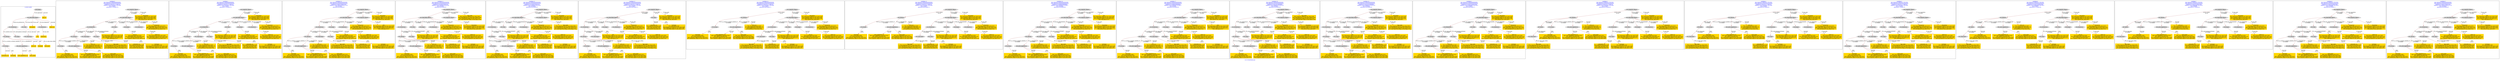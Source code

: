 digraph n0 {
fontcolor="blue"
remincross="true"
label="s12-s-19-artworks.json"
subgraph cluster_0 {
label="1-correct model"
n2[style="filled",color="white",fillcolor="lightgray",label="E12_Production1"];
n3[style="filled",color="white",fillcolor="lightgray",label="E21_Person1"];
n4[style="filled",color="white",fillcolor="lightgray",label="E55_Type1"];
n5[style="filled",color="white",fillcolor="lightgray",label="E52_Time-Span1"];
n6[style="filled",color="white",fillcolor="lightgray",label="E74_Group1"];
n7[style="filled",color="white",fillcolor="lightgray",label="E82_Actor_Appellation1"];
n8[shape="plaintext",style="filled",fillcolor="gold",label="artist_uri"];
n9[style="filled",color="white",fillcolor="lightgray",label="E22_Man-Made_Object1"];
n10[style="filled",color="white",fillcolor="lightgray",label="E35_Title1"];
n11[shape="plaintext",style="filled",fillcolor="gold",label="description"];
n12[style="filled",color="white",fillcolor="lightgray",label="E54_Dimension1"];
n13[shape="plaintext",style="filled",fillcolor="gold",label="object_uri"];
n14[shape="plaintext",style="filled",fillcolor="gold",label="title"];
n15[style="filled",color="white",fillcolor="lightgray",label="E38_Image1"];
n16[shape="plaintext",style="filled",fillcolor="gold",label="img_url"];
n17[shape="plaintext",style="filled",fillcolor="gold",label="date_made"];
n18[shape="plaintext",style="filled",fillcolor="gold",label="dimensions"];
n19[shape="plaintext",style="filled",fillcolor="gold",label="technique"];
n20[shape="plaintext",style="filled",fillcolor="gold",label="nationality_uri"];
n21[shape="plaintext",style="filled",fillcolor="gold",label="nationality"];
n22[shape="plaintext",style="filled",fillcolor="gold",label="artist_appellation_uri"];
n23[shape="plaintext",style="filled",fillcolor="gold",label="artist_name"];
}
subgraph cluster_1 {
label="candidate 0\nlink coherence:0.9090909090909091\nnode coherence:0.9545454545454546\nconfidence:0.44815912771800753\nmapping score:0.4953459718655984\ncost:21.99942\n-precision:0.73-recall:0.76"
n25[style="filled",color="white",fillcolor="lightgray",label="E12_Production1"];
n26[style="filled",color="white",fillcolor="lightgray",label="E21_Person1"];
n27[style="filled",color="white",fillcolor="lightgray",label="E52_Time-Span2"];
n28[style="filled",color="white",fillcolor="lightgray",label="E55_Type1"];
n29[style="filled",color="white",fillcolor="lightgray",label="E74_Group1"];
n30[style="filled",color="white",fillcolor="lightgray",label="E82_Actor_Appellation1"];
n31[style="filled",color="white",fillcolor="lightgray",label="E22_Man-Made_Object1"];
n32[style="filled",color="white",fillcolor="lightgray",label="E35_Title1"];
n33[style="filled",color="white",fillcolor="lightgray",label="E38_Image1"];
n34[style="filled",color="white",fillcolor="lightgray",label="E54_Dimension1"];
n35[style="filled",color="white",fillcolor="lightgray",label="E33_Linguistic_Object2"];
n36[shape="plaintext",style="filled",fillcolor="gold",label="artist_appellation_uri\n[E82_Actor_Appellation,classLink,0.942]\n[E21_Person,classLink,0.05]\n[E73_Information_Object,P3_has_note,0.004]\n[E33_Linguistic_Object,P3_has_note,0.004]"];
n37[shape="plaintext",style="filled",fillcolor="gold",label="nationality\n[E74_Group,label,0.609]\n[E74_Group,classLink,0.303]\n[E33_Linguistic_Object,P3_has_note,0.051]\n[E73_Information_Object,P3_has_note,0.037]"];
n38[shape="plaintext",style="filled",fillcolor="gold",label="img_url\n[E38_Image,classLink,0.644]\n[E22_Man-Made_Object,classLink,0.185]\n[E78_Collection,classLink,0.092]\n[E33_Linguistic_Object,P3_has_note,0.079]"];
n39[shape="plaintext",style="filled",fillcolor="gold",label="nationality_uri\n[E57_Material,classLink,0.358]\n[E55_Type,classLink,0.339]\n[E74_Group,classLink,0.303]\n[E39_Actor,P3_has_note,0.0]"];
n40[shape="plaintext",style="filled",fillcolor="gold",label="artist_name\n[E82_Actor_Appellation,label,0.451]\n[E33_Linguistic_Object,P3_has_note,0.285]\n[E73_Information_Object,P3_has_note,0.208]\n[E22_Man-Made_Object,P3_has_note,0.056]"];
n41[shape="plaintext",style="filled",fillcolor="gold",label="date_made\n[E33_Linguistic_Object,P3_has_note,0.346]\n[E52_Time-Span,P82_at_some_time_within,0.304]\n[E73_Information_Object,P3_has_note,0.181]\n[E52_Time-Span,P82a_begin_of_the_begin,0.169]"];
n42[shape="plaintext",style="filled",fillcolor="gold",label="artist_uri\n[E21_Person,classLink,0.589]\n[E82_Actor_Appellation,classLink,0.356]\n[E30_Right,P3_has_note,0.028]\n[E8_Acquisition,P3_has_note,0.026]"];
n43[shape="plaintext",style="filled",fillcolor="gold",label="dimensions\n[E54_Dimension,P3_has_note,0.557]\n[E22_Man-Made_Object,P3_has_note,0.167]\n[E73_Information_Object,P3_has_note,0.144]\n[E34_Inscription,P3_has_note,0.132]"];
n44[shape="plaintext",style="filled",fillcolor="gold",label="description\n[E73_Information_Object,P3_has_note,0.345]\n[E33_Linguistic_Object,P3_has_note,0.328]\n[E22_Man-Made_Object,P3_has_note,0.259]\n[E39_Actor,P3_has_note,0.067]"];
n45[shape="plaintext",style="filled",fillcolor="gold",label="technique\n[E55_Type,label,0.366]\n[E29_Design_or_Procedure,P3_has_note,0.329]\n[E73_Information_Object,P3_has_note,0.168]\n[E22_Man-Made_Object,P3_has_note,0.137]"];
n46[shape="plaintext",style="filled",fillcolor="gold",label="title\n[E73_Information_Object,P3_has_note,0.326]\n[E22_Man-Made_Object,P3_has_note,0.26]\n[E33_Linguistic_Object,P3_has_note,0.257]\n[E35_Title,label,0.157]"];
n47[shape="plaintext",style="filled",fillcolor="gold",label="object_uri\n[E54_Dimension,P3_has_note,0.482]\n[E73_Information_Object,P3_has_note,0.181]\n[E22_Man-Made_Object,P3_has_note,0.181]\n[E34_Inscription,P3_has_note,0.155]"];
}
subgraph cluster_2 {
label="candidate 1\nlink coherence:0.9090909090909091\nnode coherence:0.9545454545454546\nconfidence:0.44815912771800753\nmapping score:0.4953459718655984\ncost:21.99943\n-precision:0.73-recall:0.76"
n49[style="filled",color="white",fillcolor="lightgray",label="E12_Production1"];
n50[style="filled",color="white",fillcolor="lightgray",label="E21_Person1"];
n51[style="filled",color="white",fillcolor="lightgray",label="E52_Time-Span2"];
n52[style="filled",color="white",fillcolor="lightgray",label="E55_Type1"];
n53[style="filled",color="white",fillcolor="lightgray",label="E74_Group1"];
n54[style="filled",color="white",fillcolor="lightgray",label="E82_Actor_Appellation1"];
n55[style="filled",color="white",fillcolor="lightgray",label="E22_Man-Made_Object1"];
n56[style="filled",color="white",fillcolor="lightgray",label="E35_Title1"];
n57[style="filled",color="white",fillcolor="lightgray",label="E38_Image1"];
n58[style="filled",color="white",fillcolor="lightgray",label="E54_Dimension1"];
n59[style="filled",color="white",fillcolor="lightgray",label="E33_Linguistic_Object1"];
n60[shape="plaintext",style="filled",fillcolor="gold",label="artist_appellation_uri\n[E82_Actor_Appellation,classLink,0.942]\n[E21_Person,classLink,0.05]\n[E73_Information_Object,P3_has_note,0.004]\n[E33_Linguistic_Object,P3_has_note,0.004]"];
n61[shape="plaintext",style="filled",fillcolor="gold",label="nationality\n[E74_Group,label,0.609]\n[E74_Group,classLink,0.303]\n[E33_Linguistic_Object,P3_has_note,0.051]\n[E73_Information_Object,P3_has_note,0.037]"];
n62[shape="plaintext",style="filled",fillcolor="gold",label="img_url\n[E38_Image,classLink,0.644]\n[E22_Man-Made_Object,classLink,0.185]\n[E78_Collection,classLink,0.092]\n[E33_Linguistic_Object,P3_has_note,0.079]"];
n63[shape="plaintext",style="filled",fillcolor="gold",label="nationality_uri\n[E57_Material,classLink,0.358]\n[E55_Type,classLink,0.339]\n[E74_Group,classLink,0.303]\n[E39_Actor,P3_has_note,0.0]"];
n64[shape="plaintext",style="filled",fillcolor="gold",label="artist_name\n[E82_Actor_Appellation,label,0.451]\n[E33_Linguistic_Object,P3_has_note,0.285]\n[E73_Information_Object,P3_has_note,0.208]\n[E22_Man-Made_Object,P3_has_note,0.056]"];
n65[shape="plaintext",style="filled",fillcolor="gold",label="date_made\n[E33_Linguistic_Object,P3_has_note,0.346]\n[E52_Time-Span,P82_at_some_time_within,0.304]\n[E73_Information_Object,P3_has_note,0.181]\n[E52_Time-Span,P82a_begin_of_the_begin,0.169]"];
n66[shape="plaintext",style="filled",fillcolor="gold",label="artist_uri\n[E21_Person,classLink,0.589]\n[E82_Actor_Appellation,classLink,0.356]\n[E30_Right,P3_has_note,0.028]\n[E8_Acquisition,P3_has_note,0.026]"];
n67[shape="plaintext",style="filled",fillcolor="gold",label="dimensions\n[E54_Dimension,P3_has_note,0.557]\n[E22_Man-Made_Object,P3_has_note,0.167]\n[E73_Information_Object,P3_has_note,0.144]\n[E34_Inscription,P3_has_note,0.132]"];
n68[shape="plaintext",style="filled",fillcolor="gold",label="description\n[E73_Information_Object,P3_has_note,0.345]\n[E33_Linguistic_Object,P3_has_note,0.328]\n[E22_Man-Made_Object,P3_has_note,0.259]\n[E39_Actor,P3_has_note,0.067]"];
n69[shape="plaintext",style="filled",fillcolor="gold",label="technique\n[E55_Type,label,0.366]\n[E29_Design_or_Procedure,P3_has_note,0.329]\n[E73_Information_Object,P3_has_note,0.168]\n[E22_Man-Made_Object,P3_has_note,0.137]"];
n70[shape="plaintext",style="filled",fillcolor="gold",label="title\n[E73_Information_Object,P3_has_note,0.326]\n[E22_Man-Made_Object,P3_has_note,0.26]\n[E33_Linguistic_Object,P3_has_note,0.257]\n[E35_Title,label,0.157]"];
n71[shape="plaintext",style="filled",fillcolor="gold",label="object_uri\n[E54_Dimension,P3_has_note,0.482]\n[E73_Information_Object,P3_has_note,0.181]\n[E22_Man-Made_Object,P3_has_note,0.181]\n[E34_Inscription,P3_has_note,0.155]"];
}
subgraph cluster_3 {
label="candidate 10\nlink coherence:0.8636363636363636\nnode coherence:0.9545454545454546\nconfidence:0.4564252940553342\nmapping score:0.49810136064470734\ncost:120.9995\n-precision:0.64-recall:0.67"
n73[style="filled",color="white",fillcolor="lightgray",label="E12_Production1"];
n74[style="filled",color="white",fillcolor="lightgray",label="E21_Person1"];
n75[style="filled",color="white",fillcolor="lightgray",label="E52_Time-Span2"];
n76[style="filled",color="white",fillcolor="lightgray",label="E55_Type1"];
n77[style="filled",color="white",fillcolor="lightgray",label="E74_Group1"];
n78[style="filled",color="white",fillcolor="lightgray",label="E82_Actor_Appellation1"];
n79[style="filled",color="white",fillcolor="lightgray",label="E22_Man-Made_Object1"];
n80[style="filled",color="white",fillcolor="lightgray",label="E38_Image1"];
n81[style="filled",color="white",fillcolor="lightgray",label="E54_Dimension1"];
n82[style="filled",color="white",fillcolor="lightgray",label="E33_Linguistic_Object1"];
n83[style="filled",color="white",fillcolor="lightgray",label="E33_Linguistic_Object2"];
n84[shape="plaintext",style="filled",fillcolor="gold",label="artist_appellation_uri\n[E82_Actor_Appellation,classLink,0.942]\n[E21_Person,classLink,0.05]\n[E73_Information_Object,P3_has_note,0.004]\n[E33_Linguistic_Object,P3_has_note,0.004]"];
n85[shape="plaintext",style="filled",fillcolor="gold",label="nationality\n[E74_Group,label,0.609]\n[E74_Group,classLink,0.303]\n[E33_Linguistic_Object,P3_has_note,0.051]\n[E73_Information_Object,P3_has_note,0.037]"];
n86[shape="plaintext",style="filled",fillcolor="gold",label="img_url\n[E38_Image,classLink,0.644]\n[E22_Man-Made_Object,classLink,0.185]\n[E78_Collection,classLink,0.092]\n[E33_Linguistic_Object,P3_has_note,0.079]"];
n87[shape="plaintext",style="filled",fillcolor="gold",label="nationality_uri\n[E57_Material,classLink,0.358]\n[E55_Type,classLink,0.339]\n[E74_Group,classLink,0.303]\n[E39_Actor,P3_has_note,0.0]"];
n88[shape="plaintext",style="filled",fillcolor="gold",label="artist_name\n[E82_Actor_Appellation,label,0.451]\n[E33_Linguistic_Object,P3_has_note,0.285]\n[E73_Information_Object,P3_has_note,0.208]\n[E22_Man-Made_Object,P3_has_note,0.056]"];
n89[shape="plaintext",style="filled",fillcolor="gold",label="date_made\n[E33_Linguistic_Object,P3_has_note,0.346]\n[E52_Time-Span,P82_at_some_time_within,0.304]\n[E73_Information_Object,P3_has_note,0.181]\n[E52_Time-Span,P82a_begin_of_the_begin,0.169]"];
n90[shape="plaintext",style="filled",fillcolor="gold",label="artist_uri\n[E21_Person,classLink,0.589]\n[E82_Actor_Appellation,classLink,0.356]\n[E30_Right,P3_has_note,0.028]\n[E8_Acquisition,P3_has_note,0.026]"];
n91[shape="plaintext",style="filled",fillcolor="gold",label="dimensions\n[E54_Dimension,P3_has_note,0.557]\n[E22_Man-Made_Object,P3_has_note,0.167]\n[E73_Information_Object,P3_has_note,0.144]\n[E34_Inscription,P3_has_note,0.132]"];
n92[shape="plaintext",style="filled",fillcolor="gold",label="title\n[E73_Information_Object,P3_has_note,0.326]\n[E22_Man-Made_Object,P3_has_note,0.26]\n[E33_Linguistic_Object,P3_has_note,0.257]\n[E35_Title,label,0.157]"];
n93[shape="plaintext",style="filled",fillcolor="gold",label="description\n[E73_Information_Object,P3_has_note,0.345]\n[E33_Linguistic_Object,P3_has_note,0.328]\n[E22_Man-Made_Object,P3_has_note,0.259]\n[E39_Actor,P3_has_note,0.067]"];
n94[shape="plaintext",style="filled",fillcolor="gold",label="technique\n[E55_Type,label,0.366]\n[E29_Design_or_Procedure,P3_has_note,0.329]\n[E73_Information_Object,P3_has_note,0.168]\n[E22_Man-Made_Object,P3_has_note,0.137]"];
n95[shape="plaintext",style="filled",fillcolor="gold",label="object_uri\n[E54_Dimension,P3_has_note,0.482]\n[E73_Information_Object,P3_has_note,0.181]\n[E22_Man-Made_Object,P3_has_note,0.181]\n[E34_Inscription,P3_has_note,0.155]"];
}
subgraph cluster_4 {
label="candidate 11\nlink coherence:0.8636363636363636\nnode coherence:0.9545454545454546\nconfidence:0.4516456760503154\nmapping score:0.4965081546430344\ncost:120.99947\n-precision:0.64-recall:0.67"
n97[style="filled",color="white",fillcolor="lightgray",label="E12_Production1"];
n98[style="filled",color="white",fillcolor="lightgray",label="E21_Person1"];
n99[style="filled",color="white",fillcolor="lightgray",label="E55_Type1"];
n100[style="filled",color="white",fillcolor="lightgray",label="E74_Group1"];
n101[style="filled",color="white",fillcolor="lightgray",label="E82_Actor_Appellation1"];
n102[style="filled",color="white",fillcolor="lightgray",label="E22_Man-Made_Object1"];
n103[style="filled",color="white",fillcolor="lightgray",label="E35_Title1"];
n104[style="filled",color="white",fillcolor="lightgray",label="E38_Image1"];
n105[style="filled",color="white",fillcolor="lightgray",label="E54_Dimension1"];
n106[style="filled",color="white",fillcolor="lightgray",label="E33_Linguistic_Object2"];
n107[style="filled",color="white",fillcolor="lightgray",label="E33_Linguistic_Object1"];
n108[shape="plaintext",style="filled",fillcolor="gold",label="artist_appellation_uri\n[E82_Actor_Appellation,classLink,0.942]\n[E21_Person,classLink,0.05]\n[E73_Information_Object,P3_has_note,0.004]\n[E33_Linguistic_Object,P3_has_note,0.004]"];
n109[shape="plaintext",style="filled",fillcolor="gold",label="nationality\n[E74_Group,label,0.609]\n[E74_Group,classLink,0.303]\n[E33_Linguistic_Object,P3_has_note,0.051]\n[E73_Information_Object,P3_has_note,0.037]"];
n110[shape="plaintext",style="filled",fillcolor="gold",label="img_url\n[E38_Image,classLink,0.644]\n[E22_Man-Made_Object,classLink,0.185]\n[E78_Collection,classLink,0.092]\n[E33_Linguistic_Object,P3_has_note,0.079]"];
n111[shape="plaintext",style="filled",fillcolor="gold",label="nationality_uri\n[E57_Material,classLink,0.358]\n[E55_Type,classLink,0.339]\n[E74_Group,classLink,0.303]\n[E39_Actor,P3_has_note,0.0]"];
n112[shape="plaintext",style="filled",fillcolor="gold",label="artist_name\n[E82_Actor_Appellation,label,0.451]\n[E33_Linguistic_Object,P3_has_note,0.285]\n[E73_Information_Object,P3_has_note,0.208]\n[E22_Man-Made_Object,P3_has_note,0.056]"];
n113[shape="plaintext",style="filled",fillcolor="gold",label="artist_uri\n[E21_Person,classLink,0.589]\n[E82_Actor_Appellation,classLink,0.356]\n[E30_Right,P3_has_note,0.028]\n[E8_Acquisition,P3_has_note,0.026]"];
n114[shape="plaintext",style="filled",fillcolor="gold",label="dimensions\n[E54_Dimension,P3_has_note,0.557]\n[E22_Man-Made_Object,P3_has_note,0.167]\n[E73_Information_Object,P3_has_note,0.144]\n[E34_Inscription,P3_has_note,0.132]"];
n115[shape="plaintext",style="filled",fillcolor="gold",label="date_made\n[E33_Linguistic_Object,P3_has_note,0.346]\n[E52_Time-Span,P82_at_some_time_within,0.304]\n[E73_Information_Object,P3_has_note,0.181]\n[E52_Time-Span,P82a_begin_of_the_begin,0.169]"];
n116[shape="plaintext",style="filled",fillcolor="gold",label="description\n[E73_Information_Object,P3_has_note,0.345]\n[E33_Linguistic_Object,P3_has_note,0.328]\n[E22_Man-Made_Object,P3_has_note,0.259]\n[E39_Actor,P3_has_note,0.067]"];
n117[shape="plaintext",style="filled",fillcolor="gold",label="technique\n[E55_Type,label,0.366]\n[E29_Design_or_Procedure,P3_has_note,0.329]\n[E73_Information_Object,P3_has_note,0.168]\n[E22_Man-Made_Object,P3_has_note,0.137]"];
n118[shape="plaintext",style="filled",fillcolor="gold",label="title\n[E73_Information_Object,P3_has_note,0.326]\n[E22_Man-Made_Object,P3_has_note,0.26]\n[E33_Linguistic_Object,P3_has_note,0.257]\n[E35_Title,label,0.157]"];
n119[shape="plaintext",style="filled",fillcolor="gold",label="object_uri\n[E54_Dimension,P3_has_note,0.482]\n[E73_Information_Object,P3_has_note,0.181]\n[E22_Man-Made_Object,P3_has_note,0.181]\n[E34_Inscription,P3_has_note,0.155]"];
}
subgraph cluster_5 {
label="candidate 12\nlink coherence:0.8636363636363636\nnode coherence:0.9545454545454546\nconfidence:0.4516456760503154\nmapping score:0.4965081546430344\ncost:120.99948\n-precision:0.64-recall:0.67"
n121[style="filled",color="white",fillcolor="lightgray",label="E12_Production1"];
n122[style="filled",color="white",fillcolor="lightgray",label="E21_Person1"];
n123[style="filled",color="white",fillcolor="lightgray",label="E55_Type1"];
n124[style="filled",color="white",fillcolor="lightgray",label="E74_Group1"];
n125[style="filled",color="white",fillcolor="lightgray",label="E82_Actor_Appellation1"];
n126[style="filled",color="white",fillcolor="lightgray",label="E22_Man-Made_Object1"];
n127[style="filled",color="white",fillcolor="lightgray",label="E35_Title1"];
n128[style="filled",color="white",fillcolor="lightgray",label="E38_Image1"];
n129[style="filled",color="white",fillcolor="lightgray",label="E54_Dimension1"];
n130[style="filled",color="white",fillcolor="lightgray",label="E33_Linguistic_Object1"];
n131[style="filled",color="white",fillcolor="lightgray",label="E33_Linguistic_Object2"];
n132[shape="plaintext",style="filled",fillcolor="gold",label="artist_appellation_uri\n[E82_Actor_Appellation,classLink,0.942]\n[E21_Person,classLink,0.05]\n[E73_Information_Object,P3_has_note,0.004]\n[E33_Linguistic_Object,P3_has_note,0.004]"];
n133[shape="plaintext",style="filled",fillcolor="gold",label="nationality\n[E74_Group,label,0.609]\n[E74_Group,classLink,0.303]\n[E33_Linguistic_Object,P3_has_note,0.051]\n[E73_Information_Object,P3_has_note,0.037]"];
n134[shape="plaintext",style="filled",fillcolor="gold",label="img_url\n[E38_Image,classLink,0.644]\n[E22_Man-Made_Object,classLink,0.185]\n[E78_Collection,classLink,0.092]\n[E33_Linguistic_Object,P3_has_note,0.079]"];
n135[shape="plaintext",style="filled",fillcolor="gold",label="nationality_uri\n[E57_Material,classLink,0.358]\n[E55_Type,classLink,0.339]\n[E74_Group,classLink,0.303]\n[E39_Actor,P3_has_note,0.0]"];
n136[shape="plaintext",style="filled",fillcolor="gold",label="artist_name\n[E82_Actor_Appellation,label,0.451]\n[E33_Linguistic_Object,P3_has_note,0.285]\n[E73_Information_Object,P3_has_note,0.208]\n[E22_Man-Made_Object,P3_has_note,0.056]"];
n137[shape="plaintext",style="filled",fillcolor="gold",label="artist_uri\n[E21_Person,classLink,0.589]\n[E82_Actor_Appellation,classLink,0.356]\n[E30_Right,P3_has_note,0.028]\n[E8_Acquisition,P3_has_note,0.026]"];
n138[shape="plaintext",style="filled",fillcolor="gold",label="dimensions\n[E54_Dimension,P3_has_note,0.557]\n[E22_Man-Made_Object,P3_has_note,0.167]\n[E73_Information_Object,P3_has_note,0.144]\n[E34_Inscription,P3_has_note,0.132]"];
n139[shape="plaintext",style="filled",fillcolor="gold",label="date_made\n[E33_Linguistic_Object,P3_has_note,0.346]\n[E52_Time-Span,P82_at_some_time_within,0.304]\n[E73_Information_Object,P3_has_note,0.181]\n[E52_Time-Span,P82a_begin_of_the_begin,0.169]"];
n140[shape="plaintext",style="filled",fillcolor="gold",label="description\n[E73_Information_Object,P3_has_note,0.345]\n[E33_Linguistic_Object,P3_has_note,0.328]\n[E22_Man-Made_Object,P3_has_note,0.259]\n[E39_Actor,P3_has_note,0.067]"];
n141[shape="plaintext",style="filled",fillcolor="gold",label="technique\n[E55_Type,label,0.366]\n[E29_Design_or_Procedure,P3_has_note,0.329]\n[E73_Information_Object,P3_has_note,0.168]\n[E22_Man-Made_Object,P3_has_note,0.137]"];
n142[shape="plaintext",style="filled",fillcolor="gold",label="title\n[E73_Information_Object,P3_has_note,0.326]\n[E22_Man-Made_Object,P3_has_note,0.26]\n[E33_Linguistic_Object,P3_has_note,0.257]\n[E35_Title,label,0.157]"];
n143[shape="plaintext",style="filled",fillcolor="gold",label="object_uri\n[E54_Dimension,P3_has_note,0.482]\n[E73_Information_Object,P3_has_note,0.181]\n[E22_Man-Made_Object,P3_has_note,0.181]\n[E34_Inscription,P3_has_note,0.155]"];
}
subgraph cluster_6 {
label="candidate 13\nlink coherence:0.8636363636363636\nnode coherence:0.9545454545454546\nconfidence:0.44815912771800753\nmapping score:0.4953459718655984\ncost:21.99947\n-precision:0.68-recall:0.71"
n145[style="filled",color="white",fillcolor="lightgray",label="E12_Production1"];
n146[style="filled",color="white",fillcolor="lightgray",label="E21_Person1"];
n147[style="filled",color="white",fillcolor="lightgray",label="E52_Time-Span2"];
n148[style="filled",color="white",fillcolor="lightgray",label="E74_Group1"];
n149[style="filled",color="white",fillcolor="lightgray",label="E82_Actor_Appellation1"];
n150[style="filled",color="white",fillcolor="lightgray",label="E22_Man-Made_Object1"];
n151[style="filled",color="white",fillcolor="lightgray",label="E35_Title1"];
n152[style="filled",color="white",fillcolor="lightgray",label="E38_Image1"];
n153[style="filled",color="white",fillcolor="lightgray",label="E54_Dimension1"];
n154[style="filled",color="white",fillcolor="lightgray",label="E33_Linguistic_Object2"];
n155[style="filled",color="white",fillcolor="lightgray",label="E55_Type1"];
n156[shape="plaintext",style="filled",fillcolor="gold",label="artist_appellation_uri\n[E82_Actor_Appellation,classLink,0.942]\n[E21_Person,classLink,0.05]\n[E73_Information_Object,P3_has_note,0.004]\n[E33_Linguistic_Object,P3_has_note,0.004]"];
n157[shape="plaintext",style="filled",fillcolor="gold",label="nationality\n[E74_Group,label,0.609]\n[E74_Group,classLink,0.303]\n[E33_Linguistic_Object,P3_has_note,0.051]\n[E73_Information_Object,P3_has_note,0.037]"];
n158[shape="plaintext",style="filled",fillcolor="gold",label="img_url\n[E38_Image,classLink,0.644]\n[E22_Man-Made_Object,classLink,0.185]\n[E78_Collection,classLink,0.092]\n[E33_Linguistic_Object,P3_has_note,0.079]"];
n159[shape="plaintext",style="filled",fillcolor="gold",label="nationality_uri\n[E57_Material,classLink,0.358]\n[E55_Type,classLink,0.339]\n[E74_Group,classLink,0.303]\n[E39_Actor,P3_has_note,0.0]"];
n160[shape="plaintext",style="filled",fillcolor="gold",label="artist_name\n[E82_Actor_Appellation,label,0.451]\n[E33_Linguistic_Object,P3_has_note,0.285]\n[E73_Information_Object,P3_has_note,0.208]\n[E22_Man-Made_Object,P3_has_note,0.056]"];
n161[shape="plaintext",style="filled",fillcolor="gold",label="date_made\n[E33_Linguistic_Object,P3_has_note,0.346]\n[E52_Time-Span,P82_at_some_time_within,0.304]\n[E73_Information_Object,P3_has_note,0.181]\n[E52_Time-Span,P82a_begin_of_the_begin,0.169]"];
n162[shape="plaintext",style="filled",fillcolor="gold",label="artist_uri\n[E21_Person,classLink,0.589]\n[E82_Actor_Appellation,classLink,0.356]\n[E30_Right,P3_has_note,0.028]\n[E8_Acquisition,P3_has_note,0.026]"];
n163[shape="plaintext",style="filled",fillcolor="gold",label="dimensions\n[E54_Dimension,P3_has_note,0.557]\n[E22_Man-Made_Object,P3_has_note,0.167]\n[E73_Information_Object,P3_has_note,0.144]\n[E34_Inscription,P3_has_note,0.132]"];
n164[shape="plaintext",style="filled",fillcolor="gold",label="description\n[E73_Information_Object,P3_has_note,0.345]\n[E33_Linguistic_Object,P3_has_note,0.328]\n[E22_Man-Made_Object,P3_has_note,0.259]\n[E39_Actor,P3_has_note,0.067]"];
n165[shape="plaintext",style="filled",fillcolor="gold",label="technique\n[E55_Type,label,0.366]\n[E29_Design_or_Procedure,P3_has_note,0.329]\n[E73_Information_Object,P3_has_note,0.168]\n[E22_Man-Made_Object,P3_has_note,0.137]"];
n166[shape="plaintext",style="filled",fillcolor="gold",label="title\n[E73_Information_Object,P3_has_note,0.326]\n[E22_Man-Made_Object,P3_has_note,0.26]\n[E33_Linguistic_Object,P3_has_note,0.257]\n[E35_Title,label,0.157]"];
n167[shape="plaintext",style="filled",fillcolor="gold",label="object_uri\n[E54_Dimension,P3_has_note,0.482]\n[E73_Information_Object,P3_has_note,0.181]\n[E22_Man-Made_Object,P3_has_note,0.181]\n[E34_Inscription,P3_has_note,0.155]"];
}
subgraph cluster_7 {
label="candidate 14\nlink coherence:0.8636363636363636\nnode coherence:0.9545454545454546\nconfidence:0.44815912771800753\nmapping score:0.4953459718655984\ncost:21.99951\n-precision:0.68-recall:0.71"
n169[style="filled",color="white",fillcolor="lightgray",label="E12_Production1"];
n170[style="filled",color="white",fillcolor="lightgray",label="E52_Time-Span2"];
n171[style="filled",color="white",fillcolor="lightgray",label="E55_Type1"];
n172[style="filled",color="white",fillcolor="lightgray",label="E21_Person1"];
n173[style="filled",color="white",fillcolor="lightgray",label="E74_Group1"];
n174[style="filled",color="white",fillcolor="lightgray",label="E82_Actor_Appellation1"];
n175[style="filled",color="white",fillcolor="lightgray",label="E22_Man-Made_Object1"];
n176[style="filled",color="white",fillcolor="lightgray",label="E35_Title1"];
n177[style="filled",color="white",fillcolor="lightgray",label="E38_Image1"];
n178[style="filled",color="white",fillcolor="lightgray",label="E54_Dimension1"];
n179[style="filled",color="white",fillcolor="lightgray",label="E33_Linguistic_Object2"];
n180[shape="plaintext",style="filled",fillcolor="gold",label="artist_appellation_uri\n[E82_Actor_Appellation,classLink,0.942]\n[E21_Person,classLink,0.05]\n[E73_Information_Object,P3_has_note,0.004]\n[E33_Linguistic_Object,P3_has_note,0.004]"];
n181[shape="plaintext",style="filled",fillcolor="gold",label="nationality\n[E74_Group,label,0.609]\n[E74_Group,classLink,0.303]\n[E33_Linguistic_Object,P3_has_note,0.051]\n[E73_Information_Object,P3_has_note,0.037]"];
n182[shape="plaintext",style="filled",fillcolor="gold",label="img_url\n[E38_Image,classLink,0.644]\n[E22_Man-Made_Object,classLink,0.185]\n[E78_Collection,classLink,0.092]\n[E33_Linguistic_Object,P3_has_note,0.079]"];
n183[shape="plaintext",style="filled",fillcolor="gold",label="nationality_uri\n[E57_Material,classLink,0.358]\n[E55_Type,classLink,0.339]\n[E74_Group,classLink,0.303]\n[E39_Actor,P3_has_note,0.0]"];
n184[shape="plaintext",style="filled",fillcolor="gold",label="artist_name\n[E82_Actor_Appellation,label,0.451]\n[E33_Linguistic_Object,P3_has_note,0.285]\n[E73_Information_Object,P3_has_note,0.208]\n[E22_Man-Made_Object,P3_has_note,0.056]"];
n185[shape="plaintext",style="filled",fillcolor="gold",label="date_made\n[E33_Linguistic_Object,P3_has_note,0.346]\n[E52_Time-Span,P82_at_some_time_within,0.304]\n[E73_Information_Object,P3_has_note,0.181]\n[E52_Time-Span,P82a_begin_of_the_begin,0.169]"];
n186[shape="plaintext",style="filled",fillcolor="gold",label="artist_uri\n[E21_Person,classLink,0.589]\n[E82_Actor_Appellation,classLink,0.356]\n[E30_Right,P3_has_note,0.028]\n[E8_Acquisition,P3_has_note,0.026]"];
n187[shape="plaintext",style="filled",fillcolor="gold",label="dimensions\n[E54_Dimension,P3_has_note,0.557]\n[E22_Man-Made_Object,P3_has_note,0.167]\n[E73_Information_Object,P3_has_note,0.144]\n[E34_Inscription,P3_has_note,0.132]"];
n188[shape="plaintext",style="filled",fillcolor="gold",label="description\n[E73_Information_Object,P3_has_note,0.345]\n[E33_Linguistic_Object,P3_has_note,0.328]\n[E22_Man-Made_Object,P3_has_note,0.259]\n[E39_Actor,P3_has_note,0.067]"];
n189[shape="plaintext",style="filled",fillcolor="gold",label="technique\n[E55_Type,label,0.366]\n[E29_Design_or_Procedure,P3_has_note,0.329]\n[E73_Information_Object,P3_has_note,0.168]\n[E22_Man-Made_Object,P3_has_note,0.137]"];
n190[shape="plaintext",style="filled",fillcolor="gold",label="title\n[E73_Information_Object,P3_has_note,0.326]\n[E22_Man-Made_Object,P3_has_note,0.26]\n[E33_Linguistic_Object,P3_has_note,0.257]\n[E35_Title,label,0.157]"];
n191[shape="plaintext",style="filled",fillcolor="gold",label="object_uri\n[E54_Dimension,P3_has_note,0.482]\n[E73_Information_Object,P3_has_note,0.181]\n[E22_Man-Made_Object,P3_has_note,0.181]\n[E34_Inscription,P3_has_note,0.155]"];
}
subgraph cluster_8 {
label="candidate 15\nlink coherence:0.8636363636363636\nnode coherence:0.9545454545454546\nconfidence:0.44815912771800753\nmapping score:0.4953459718655984\ncost:21.99952\n-precision:0.68-recall:0.71"
n193[style="filled",color="white",fillcolor="lightgray",label="E12_Production1"];
n194[style="filled",color="white",fillcolor="lightgray",label="E52_Time-Span2"];
n195[style="filled",color="white",fillcolor="lightgray",label="E55_Type1"];
n196[style="filled",color="white",fillcolor="lightgray",label="E21_Person1"];
n197[style="filled",color="white",fillcolor="lightgray",label="E74_Group1"];
n198[style="filled",color="white",fillcolor="lightgray",label="E82_Actor_Appellation1"];
n199[style="filled",color="white",fillcolor="lightgray",label="E22_Man-Made_Object1"];
n200[style="filled",color="white",fillcolor="lightgray",label="E35_Title1"];
n201[style="filled",color="white",fillcolor="lightgray",label="E38_Image1"];
n202[style="filled",color="white",fillcolor="lightgray",label="E54_Dimension1"];
n203[style="filled",color="white",fillcolor="lightgray",label="E33_Linguistic_Object1"];
n204[shape="plaintext",style="filled",fillcolor="gold",label="artist_appellation_uri\n[E82_Actor_Appellation,classLink,0.942]\n[E21_Person,classLink,0.05]\n[E73_Information_Object,P3_has_note,0.004]\n[E33_Linguistic_Object,P3_has_note,0.004]"];
n205[shape="plaintext",style="filled",fillcolor="gold",label="nationality\n[E74_Group,label,0.609]\n[E74_Group,classLink,0.303]\n[E33_Linguistic_Object,P3_has_note,0.051]\n[E73_Information_Object,P3_has_note,0.037]"];
n206[shape="plaintext",style="filled",fillcolor="gold",label="img_url\n[E38_Image,classLink,0.644]\n[E22_Man-Made_Object,classLink,0.185]\n[E78_Collection,classLink,0.092]\n[E33_Linguistic_Object,P3_has_note,0.079]"];
n207[shape="plaintext",style="filled",fillcolor="gold",label="nationality_uri\n[E57_Material,classLink,0.358]\n[E55_Type,classLink,0.339]\n[E74_Group,classLink,0.303]\n[E39_Actor,P3_has_note,0.0]"];
n208[shape="plaintext",style="filled",fillcolor="gold",label="artist_name\n[E82_Actor_Appellation,label,0.451]\n[E33_Linguistic_Object,P3_has_note,0.285]\n[E73_Information_Object,P3_has_note,0.208]\n[E22_Man-Made_Object,P3_has_note,0.056]"];
n209[shape="plaintext",style="filled",fillcolor="gold",label="date_made\n[E33_Linguistic_Object,P3_has_note,0.346]\n[E52_Time-Span,P82_at_some_time_within,0.304]\n[E73_Information_Object,P3_has_note,0.181]\n[E52_Time-Span,P82a_begin_of_the_begin,0.169]"];
n210[shape="plaintext",style="filled",fillcolor="gold",label="artist_uri\n[E21_Person,classLink,0.589]\n[E82_Actor_Appellation,classLink,0.356]\n[E30_Right,P3_has_note,0.028]\n[E8_Acquisition,P3_has_note,0.026]"];
n211[shape="plaintext",style="filled",fillcolor="gold",label="dimensions\n[E54_Dimension,P3_has_note,0.557]\n[E22_Man-Made_Object,P3_has_note,0.167]\n[E73_Information_Object,P3_has_note,0.144]\n[E34_Inscription,P3_has_note,0.132]"];
n212[shape="plaintext",style="filled",fillcolor="gold",label="description\n[E73_Information_Object,P3_has_note,0.345]\n[E33_Linguistic_Object,P3_has_note,0.328]\n[E22_Man-Made_Object,P3_has_note,0.259]\n[E39_Actor,P3_has_note,0.067]"];
n213[shape="plaintext",style="filled",fillcolor="gold",label="technique\n[E55_Type,label,0.366]\n[E29_Design_or_Procedure,P3_has_note,0.329]\n[E73_Information_Object,P3_has_note,0.168]\n[E22_Man-Made_Object,P3_has_note,0.137]"];
n214[shape="plaintext",style="filled",fillcolor="gold",label="title\n[E73_Information_Object,P3_has_note,0.326]\n[E22_Man-Made_Object,P3_has_note,0.26]\n[E33_Linguistic_Object,P3_has_note,0.257]\n[E35_Title,label,0.157]"];
n215[shape="plaintext",style="filled",fillcolor="gold",label="object_uri\n[E54_Dimension,P3_has_note,0.482]\n[E73_Information_Object,P3_has_note,0.181]\n[E22_Man-Made_Object,P3_has_note,0.181]\n[E34_Inscription,P3_has_note,0.155]"];
}
subgraph cluster_9 {
label="candidate 16\nlink coherence:0.8636363636363636\nnode coherence:0.9545454545454546\nconfidence:0.4309040409009052\nmapping score:0.4895942762598977\ncost:120.99949\n-precision:0.59-recall:0.62"
n217[style="filled",color="white",fillcolor="lightgray",label="E12_Production1"];
n218[style="filled",color="white",fillcolor="lightgray",label="E21_Person1"];
n219[style="filled",color="white",fillcolor="lightgray",label="E52_Time-Span2"];
n220[style="filled",color="white",fillcolor="lightgray",label="E55_Type1"];
n221[style="filled",color="white",fillcolor="lightgray",label="E74_Group1"];
n222[style="filled",color="white",fillcolor="lightgray",label="E82_Actor_Appellation1"];
n223[style="filled",color="white",fillcolor="lightgray",label="E22_Man-Made_Object1"];
n224[style="filled",color="white",fillcolor="lightgray",label="E38_Image1"];
n225[style="filled",color="white",fillcolor="lightgray",label="E54_Dimension1"];
n226[style="filled",color="white",fillcolor="lightgray",label="E33_Linguistic_Object2"];
n227[style="filled",color="white",fillcolor="lightgray",label="E33_Linguistic_Object1"];
n228[shape="plaintext",style="filled",fillcolor="gold",label="artist_appellation_uri\n[E82_Actor_Appellation,classLink,0.942]\n[E21_Person,classLink,0.05]\n[E73_Information_Object,P3_has_note,0.004]\n[E33_Linguistic_Object,P3_has_note,0.004]"];
n229[shape="plaintext",style="filled",fillcolor="gold",label="img_url\n[E38_Image,classLink,0.644]\n[E22_Man-Made_Object,classLink,0.185]\n[E78_Collection,classLink,0.092]\n[E33_Linguistic_Object,P3_has_note,0.079]"];
n230[shape="plaintext",style="filled",fillcolor="gold",label="nationality_uri\n[E57_Material,classLink,0.358]\n[E55_Type,classLink,0.339]\n[E74_Group,classLink,0.303]\n[E39_Actor,P3_has_note,0.0]"];
n231[shape="plaintext",style="filled",fillcolor="gold",label="artist_name\n[E82_Actor_Appellation,label,0.451]\n[E33_Linguistic_Object,P3_has_note,0.285]\n[E73_Information_Object,P3_has_note,0.208]\n[E22_Man-Made_Object,P3_has_note,0.056]"];
n232[shape="plaintext",style="filled",fillcolor="gold",label="date_made\n[E33_Linguistic_Object,P3_has_note,0.346]\n[E52_Time-Span,P82_at_some_time_within,0.304]\n[E73_Information_Object,P3_has_note,0.181]\n[E52_Time-Span,P82a_begin_of_the_begin,0.169]"];
n233[shape="plaintext",style="filled",fillcolor="gold",label="nationality\n[E74_Group,label,0.609]\n[E74_Group,classLink,0.303]\n[E33_Linguistic_Object,P3_has_note,0.051]\n[E73_Information_Object,P3_has_note,0.037]"];
n234[shape="plaintext",style="filled",fillcolor="gold",label="artist_uri\n[E21_Person,classLink,0.589]\n[E82_Actor_Appellation,classLink,0.356]\n[E30_Right,P3_has_note,0.028]\n[E8_Acquisition,P3_has_note,0.026]"];
n235[shape="plaintext",style="filled",fillcolor="gold",label="dimensions\n[E54_Dimension,P3_has_note,0.557]\n[E22_Man-Made_Object,P3_has_note,0.167]\n[E73_Information_Object,P3_has_note,0.144]\n[E34_Inscription,P3_has_note,0.132]"];
n236[shape="plaintext",style="filled",fillcolor="gold",label="title\n[E73_Information_Object,P3_has_note,0.326]\n[E22_Man-Made_Object,P3_has_note,0.26]\n[E33_Linguistic_Object,P3_has_note,0.257]\n[E35_Title,label,0.157]"];
n237[shape="plaintext",style="filled",fillcolor="gold",label="description\n[E73_Information_Object,P3_has_note,0.345]\n[E33_Linguistic_Object,P3_has_note,0.328]\n[E22_Man-Made_Object,P3_has_note,0.259]\n[E39_Actor,P3_has_note,0.067]"];
n238[shape="plaintext",style="filled",fillcolor="gold",label="technique\n[E55_Type,label,0.366]\n[E29_Design_or_Procedure,P3_has_note,0.329]\n[E73_Information_Object,P3_has_note,0.168]\n[E22_Man-Made_Object,P3_has_note,0.137]"];
n239[shape="plaintext",style="filled",fillcolor="gold",label="object_uri\n[E54_Dimension,P3_has_note,0.482]\n[E73_Information_Object,P3_has_note,0.181]\n[E22_Man-Made_Object,P3_has_note,0.181]\n[E34_Inscription,P3_has_note,0.155]"];
}
subgraph cluster_10 {
label="candidate 17\nlink coherence:0.8636363636363636\nnode coherence:0.9545454545454546\nconfidence:0.4309040409009052\nmapping score:0.4895942762598977\ncost:120.9995\n-precision:0.59-recall:0.62"
n241[style="filled",color="white",fillcolor="lightgray",label="E12_Production1"];
n242[style="filled",color="white",fillcolor="lightgray",label="E21_Person1"];
n243[style="filled",color="white",fillcolor="lightgray",label="E52_Time-Span2"];
n244[style="filled",color="white",fillcolor="lightgray",label="E55_Type1"];
n245[style="filled",color="white",fillcolor="lightgray",label="E74_Group1"];
n246[style="filled",color="white",fillcolor="lightgray",label="E82_Actor_Appellation1"];
n247[style="filled",color="white",fillcolor="lightgray",label="E22_Man-Made_Object1"];
n248[style="filled",color="white",fillcolor="lightgray",label="E38_Image1"];
n249[style="filled",color="white",fillcolor="lightgray",label="E54_Dimension1"];
n250[style="filled",color="white",fillcolor="lightgray",label="E33_Linguistic_Object1"];
n251[style="filled",color="white",fillcolor="lightgray",label="E33_Linguistic_Object2"];
n252[shape="plaintext",style="filled",fillcolor="gold",label="artist_appellation_uri\n[E82_Actor_Appellation,classLink,0.942]\n[E21_Person,classLink,0.05]\n[E73_Information_Object,P3_has_note,0.004]\n[E33_Linguistic_Object,P3_has_note,0.004]"];
n253[shape="plaintext",style="filled",fillcolor="gold",label="img_url\n[E38_Image,classLink,0.644]\n[E22_Man-Made_Object,classLink,0.185]\n[E78_Collection,classLink,0.092]\n[E33_Linguistic_Object,P3_has_note,0.079]"];
n254[shape="plaintext",style="filled",fillcolor="gold",label="nationality_uri\n[E57_Material,classLink,0.358]\n[E55_Type,classLink,0.339]\n[E74_Group,classLink,0.303]\n[E39_Actor,P3_has_note,0.0]"];
n255[shape="plaintext",style="filled",fillcolor="gold",label="artist_name\n[E82_Actor_Appellation,label,0.451]\n[E33_Linguistic_Object,P3_has_note,0.285]\n[E73_Information_Object,P3_has_note,0.208]\n[E22_Man-Made_Object,P3_has_note,0.056]"];
n256[shape="plaintext",style="filled",fillcolor="gold",label="date_made\n[E33_Linguistic_Object,P3_has_note,0.346]\n[E52_Time-Span,P82_at_some_time_within,0.304]\n[E73_Information_Object,P3_has_note,0.181]\n[E52_Time-Span,P82a_begin_of_the_begin,0.169]"];
n257[shape="plaintext",style="filled",fillcolor="gold",label="nationality\n[E74_Group,label,0.609]\n[E74_Group,classLink,0.303]\n[E33_Linguistic_Object,P3_has_note,0.051]\n[E73_Information_Object,P3_has_note,0.037]"];
n258[shape="plaintext",style="filled",fillcolor="gold",label="artist_uri\n[E21_Person,classLink,0.589]\n[E82_Actor_Appellation,classLink,0.356]\n[E30_Right,P3_has_note,0.028]\n[E8_Acquisition,P3_has_note,0.026]"];
n259[shape="plaintext",style="filled",fillcolor="gold",label="dimensions\n[E54_Dimension,P3_has_note,0.557]\n[E22_Man-Made_Object,P3_has_note,0.167]\n[E73_Information_Object,P3_has_note,0.144]\n[E34_Inscription,P3_has_note,0.132]"];
n260[shape="plaintext",style="filled",fillcolor="gold",label="title\n[E73_Information_Object,P3_has_note,0.326]\n[E22_Man-Made_Object,P3_has_note,0.26]\n[E33_Linguistic_Object,P3_has_note,0.257]\n[E35_Title,label,0.157]"];
n261[shape="plaintext",style="filled",fillcolor="gold",label="description\n[E73_Information_Object,P3_has_note,0.345]\n[E33_Linguistic_Object,P3_has_note,0.328]\n[E22_Man-Made_Object,P3_has_note,0.259]\n[E39_Actor,P3_has_note,0.067]"];
n262[shape="plaintext",style="filled",fillcolor="gold",label="technique\n[E55_Type,label,0.366]\n[E29_Design_or_Procedure,P3_has_note,0.329]\n[E73_Information_Object,P3_has_note,0.168]\n[E22_Man-Made_Object,P3_has_note,0.137]"];
n263[shape="plaintext",style="filled",fillcolor="gold",label="object_uri\n[E54_Dimension,P3_has_note,0.482]\n[E73_Information_Object,P3_has_note,0.181]\n[E22_Man-Made_Object,P3_has_note,0.181]\n[E34_Inscription,P3_has_note,0.155]"];
}
subgraph cluster_11 {
label="candidate 18\nlink coherence:0.8636363636363636\nnode coherence:0.9545454545454546\nconfidence:0.4261244228958864\nmapping score:0.48800107025822476\ncost:120.99947\n-precision:0.59-recall:0.62"
n265[style="filled",color="white",fillcolor="lightgray",label="E12_Production1"];
n266[style="filled",color="white",fillcolor="lightgray",label="E21_Person1"];
n267[style="filled",color="white",fillcolor="lightgray",label="E55_Type1"];
n268[style="filled",color="white",fillcolor="lightgray",label="E74_Group1"];
n269[style="filled",color="white",fillcolor="lightgray",label="E82_Actor_Appellation1"];
n270[style="filled",color="white",fillcolor="lightgray",label="E22_Man-Made_Object1"];
n271[style="filled",color="white",fillcolor="lightgray",label="E35_Title1"];
n272[style="filled",color="white",fillcolor="lightgray",label="E38_Image1"];
n273[style="filled",color="white",fillcolor="lightgray",label="E54_Dimension1"];
n274[style="filled",color="white",fillcolor="lightgray",label="E33_Linguistic_Object2"];
n275[style="filled",color="white",fillcolor="lightgray",label="E33_Linguistic_Object1"];
n276[shape="plaintext",style="filled",fillcolor="gold",label="artist_appellation_uri\n[E82_Actor_Appellation,classLink,0.942]\n[E21_Person,classLink,0.05]\n[E73_Information_Object,P3_has_note,0.004]\n[E33_Linguistic_Object,P3_has_note,0.004]"];
n277[shape="plaintext",style="filled",fillcolor="gold",label="img_url\n[E38_Image,classLink,0.644]\n[E22_Man-Made_Object,classLink,0.185]\n[E78_Collection,classLink,0.092]\n[E33_Linguistic_Object,P3_has_note,0.079]"];
n278[shape="plaintext",style="filled",fillcolor="gold",label="nationality_uri\n[E57_Material,classLink,0.358]\n[E55_Type,classLink,0.339]\n[E74_Group,classLink,0.303]\n[E39_Actor,P3_has_note,0.0]"];
n279[shape="plaintext",style="filled",fillcolor="gold",label="artist_name\n[E82_Actor_Appellation,label,0.451]\n[E33_Linguistic_Object,P3_has_note,0.285]\n[E73_Information_Object,P3_has_note,0.208]\n[E22_Man-Made_Object,P3_has_note,0.056]"];
n280[shape="plaintext",style="filled",fillcolor="gold",label="nationality\n[E74_Group,label,0.609]\n[E74_Group,classLink,0.303]\n[E33_Linguistic_Object,P3_has_note,0.051]\n[E73_Information_Object,P3_has_note,0.037]"];
n281[shape="plaintext",style="filled",fillcolor="gold",label="artist_uri\n[E21_Person,classLink,0.589]\n[E82_Actor_Appellation,classLink,0.356]\n[E30_Right,P3_has_note,0.028]\n[E8_Acquisition,P3_has_note,0.026]"];
n282[shape="plaintext",style="filled",fillcolor="gold",label="dimensions\n[E54_Dimension,P3_has_note,0.557]\n[E22_Man-Made_Object,P3_has_note,0.167]\n[E73_Information_Object,P3_has_note,0.144]\n[E34_Inscription,P3_has_note,0.132]"];
n283[shape="plaintext",style="filled",fillcolor="gold",label="date_made\n[E33_Linguistic_Object,P3_has_note,0.346]\n[E52_Time-Span,P82_at_some_time_within,0.304]\n[E73_Information_Object,P3_has_note,0.181]\n[E52_Time-Span,P82a_begin_of_the_begin,0.169]"];
n284[shape="plaintext",style="filled",fillcolor="gold",label="description\n[E73_Information_Object,P3_has_note,0.345]\n[E33_Linguistic_Object,P3_has_note,0.328]\n[E22_Man-Made_Object,P3_has_note,0.259]\n[E39_Actor,P3_has_note,0.067]"];
n285[shape="plaintext",style="filled",fillcolor="gold",label="technique\n[E55_Type,label,0.366]\n[E29_Design_or_Procedure,P3_has_note,0.329]\n[E73_Information_Object,P3_has_note,0.168]\n[E22_Man-Made_Object,P3_has_note,0.137]"];
n286[shape="plaintext",style="filled",fillcolor="gold",label="title\n[E73_Information_Object,P3_has_note,0.326]\n[E22_Man-Made_Object,P3_has_note,0.26]\n[E33_Linguistic_Object,P3_has_note,0.257]\n[E35_Title,label,0.157]"];
n287[shape="plaintext",style="filled",fillcolor="gold",label="object_uri\n[E54_Dimension,P3_has_note,0.482]\n[E73_Information_Object,P3_has_note,0.181]\n[E22_Man-Made_Object,P3_has_note,0.181]\n[E34_Inscription,P3_has_note,0.155]"];
}
subgraph cluster_12 {
label="candidate 19\nlink coherence:0.8636363636363636\nnode coherence:0.9545454545454546\nconfidence:0.4261244228958864\nmapping score:0.48800107025822476\ncost:120.99948\n-precision:0.59-recall:0.62"
n289[style="filled",color="white",fillcolor="lightgray",label="E12_Production1"];
n290[style="filled",color="white",fillcolor="lightgray",label="E21_Person1"];
n291[style="filled",color="white",fillcolor="lightgray",label="E55_Type1"];
n292[style="filled",color="white",fillcolor="lightgray",label="E74_Group1"];
n293[style="filled",color="white",fillcolor="lightgray",label="E82_Actor_Appellation1"];
n294[style="filled",color="white",fillcolor="lightgray",label="E22_Man-Made_Object1"];
n295[style="filled",color="white",fillcolor="lightgray",label="E35_Title1"];
n296[style="filled",color="white",fillcolor="lightgray",label="E38_Image1"];
n297[style="filled",color="white",fillcolor="lightgray",label="E54_Dimension1"];
n298[style="filled",color="white",fillcolor="lightgray",label="E33_Linguistic_Object1"];
n299[style="filled",color="white",fillcolor="lightgray",label="E33_Linguistic_Object2"];
n300[shape="plaintext",style="filled",fillcolor="gold",label="artist_appellation_uri\n[E82_Actor_Appellation,classLink,0.942]\n[E21_Person,classLink,0.05]\n[E73_Information_Object,P3_has_note,0.004]\n[E33_Linguistic_Object,P3_has_note,0.004]"];
n301[shape="plaintext",style="filled",fillcolor="gold",label="img_url\n[E38_Image,classLink,0.644]\n[E22_Man-Made_Object,classLink,0.185]\n[E78_Collection,classLink,0.092]\n[E33_Linguistic_Object,P3_has_note,0.079]"];
n302[shape="plaintext",style="filled",fillcolor="gold",label="nationality_uri\n[E57_Material,classLink,0.358]\n[E55_Type,classLink,0.339]\n[E74_Group,classLink,0.303]\n[E39_Actor,P3_has_note,0.0]"];
n303[shape="plaintext",style="filled",fillcolor="gold",label="artist_name\n[E82_Actor_Appellation,label,0.451]\n[E33_Linguistic_Object,P3_has_note,0.285]\n[E73_Information_Object,P3_has_note,0.208]\n[E22_Man-Made_Object,P3_has_note,0.056]"];
n304[shape="plaintext",style="filled",fillcolor="gold",label="nationality\n[E74_Group,label,0.609]\n[E74_Group,classLink,0.303]\n[E33_Linguistic_Object,P3_has_note,0.051]\n[E73_Information_Object,P3_has_note,0.037]"];
n305[shape="plaintext",style="filled",fillcolor="gold",label="artist_uri\n[E21_Person,classLink,0.589]\n[E82_Actor_Appellation,classLink,0.356]\n[E30_Right,P3_has_note,0.028]\n[E8_Acquisition,P3_has_note,0.026]"];
n306[shape="plaintext",style="filled",fillcolor="gold",label="dimensions\n[E54_Dimension,P3_has_note,0.557]\n[E22_Man-Made_Object,P3_has_note,0.167]\n[E73_Information_Object,P3_has_note,0.144]\n[E34_Inscription,P3_has_note,0.132]"];
n307[shape="plaintext",style="filled",fillcolor="gold",label="date_made\n[E33_Linguistic_Object,P3_has_note,0.346]\n[E52_Time-Span,P82_at_some_time_within,0.304]\n[E73_Information_Object,P3_has_note,0.181]\n[E52_Time-Span,P82a_begin_of_the_begin,0.169]"];
n308[shape="plaintext",style="filled",fillcolor="gold",label="description\n[E73_Information_Object,P3_has_note,0.345]\n[E33_Linguistic_Object,P3_has_note,0.328]\n[E22_Man-Made_Object,P3_has_note,0.259]\n[E39_Actor,P3_has_note,0.067]"];
n309[shape="plaintext",style="filled",fillcolor="gold",label="technique\n[E55_Type,label,0.366]\n[E29_Design_or_Procedure,P3_has_note,0.329]\n[E73_Information_Object,P3_has_note,0.168]\n[E22_Man-Made_Object,P3_has_note,0.137]"];
n310[shape="plaintext",style="filled",fillcolor="gold",label="title\n[E73_Information_Object,P3_has_note,0.326]\n[E22_Man-Made_Object,P3_has_note,0.26]\n[E33_Linguistic_Object,P3_has_note,0.257]\n[E35_Title,label,0.157]"];
n311[shape="plaintext",style="filled",fillcolor="gold",label="object_uri\n[E54_Dimension,P3_has_note,0.482]\n[E73_Information_Object,P3_has_note,0.181]\n[E22_Man-Made_Object,P3_has_note,0.181]\n[E34_Inscription,P3_has_note,0.155]"];
}
subgraph cluster_13 {
label="candidate 2\nlink coherence:0.9090909090909091\nnode coherence:0.9545454545454546\nconfidence:0.42263787456357843\nmapping score:0.48683888748078874\ncost:21.99943\n-precision:0.68-recall:0.71"
n313[style="filled",color="white",fillcolor="lightgray",label="E12_Production1"];
n314[style="filled",color="white",fillcolor="lightgray",label="E21_Person1"];
n315[style="filled",color="white",fillcolor="lightgray",label="E52_Time-Span2"];
n316[style="filled",color="white",fillcolor="lightgray",label="E55_Type1"];
n317[style="filled",color="white",fillcolor="lightgray",label="E74_Group1"];
n318[style="filled",color="white",fillcolor="lightgray",label="E82_Actor_Appellation1"];
n319[style="filled",color="white",fillcolor="lightgray",label="E22_Man-Made_Object1"];
n320[style="filled",color="white",fillcolor="lightgray",label="E35_Title1"];
n321[style="filled",color="white",fillcolor="lightgray",label="E38_Image1"];
n322[style="filled",color="white",fillcolor="lightgray",label="E54_Dimension1"];
n323[style="filled",color="white",fillcolor="lightgray",label="E33_Linguistic_Object1"];
n324[shape="plaintext",style="filled",fillcolor="gold",label="artist_appellation_uri\n[E82_Actor_Appellation,classLink,0.942]\n[E21_Person,classLink,0.05]\n[E73_Information_Object,P3_has_note,0.004]\n[E33_Linguistic_Object,P3_has_note,0.004]"];
n325[shape="plaintext",style="filled",fillcolor="gold",label="img_url\n[E38_Image,classLink,0.644]\n[E22_Man-Made_Object,classLink,0.185]\n[E78_Collection,classLink,0.092]\n[E33_Linguistic_Object,P3_has_note,0.079]"];
n326[shape="plaintext",style="filled",fillcolor="gold",label="nationality_uri\n[E57_Material,classLink,0.358]\n[E55_Type,classLink,0.339]\n[E74_Group,classLink,0.303]\n[E39_Actor,P3_has_note,0.0]"];
n327[shape="plaintext",style="filled",fillcolor="gold",label="artist_name\n[E82_Actor_Appellation,label,0.451]\n[E33_Linguistic_Object,P3_has_note,0.285]\n[E73_Information_Object,P3_has_note,0.208]\n[E22_Man-Made_Object,P3_has_note,0.056]"];
n328[shape="plaintext",style="filled",fillcolor="gold",label="date_made\n[E33_Linguistic_Object,P3_has_note,0.346]\n[E52_Time-Span,P82_at_some_time_within,0.304]\n[E73_Information_Object,P3_has_note,0.181]\n[E52_Time-Span,P82a_begin_of_the_begin,0.169]"];
n329[shape="plaintext",style="filled",fillcolor="gold",label="nationality\n[E74_Group,label,0.609]\n[E74_Group,classLink,0.303]\n[E33_Linguistic_Object,P3_has_note,0.051]\n[E73_Information_Object,P3_has_note,0.037]"];
n330[shape="plaintext",style="filled",fillcolor="gold",label="artist_uri\n[E21_Person,classLink,0.589]\n[E82_Actor_Appellation,classLink,0.356]\n[E30_Right,P3_has_note,0.028]\n[E8_Acquisition,P3_has_note,0.026]"];
n331[shape="plaintext",style="filled",fillcolor="gold",label="dimensions\n[E54_Dimension,P3_has_note,0.557]\n[E22_Man-Made_Object,P3_has_note,0.167]\n[E73_Information_Object,P3_has_note,0.144]\n[E34_Inscription,P3_has_note,0.132]"];
n332[shape="plaintext",style="filled",fillcolor="gold",label="description\n[E73_Information_Object,P3_has_note,0.345]\n[E33_Linguistic_Object,P3_has_note,0.328]\n[E22_Man-Made_Object,P3_has_note,0.259]\n[E39_Actor,P3_has_note,0.067]"];
n333[shape="plaintext",style="filled",fillcolor="gold",label="technique\n[E55_Type,label,0.366]\n[E29_Design_or_Procedure,P3_has_note,0.329]\n[E73_Information_Object,P3_has_note,0.168]\n[E22_Man-Made_Object,P3_has_note,0.137]"];
n334[shape="plaintext",style="filled",fillcolor="gold",label="title\n[E73_Information_Object,P3_has_note,0.326]\n[E22_Man-Made_Object,P3_has_note,0.26]\n[E33_Linguistic_Object,P3_has_note,0.257]\n[E35_Title,label,0.157]"];
n335[shape="plaintext",style="filled",fillcolor="gold",label="object_uri\n[E54_Dimension,P3_has_note,0.482]\n[E73_Information_Object,P3_has_note,0.181]\n[E22_Man-Made_Object,P3_has_note,0.181]\n[E34_Inscription,P3_has_note,0.155]"];
}
subgraph cluster_14 {
label="candidate 3\nlink coherence:0.8695652173913043\nnode coherence:0.9545454545454546\nconfidence:0.44815912771800753\nmapping score:0.4953459718655984\ncost:22.99947\n-precision:0.61-recall:0.67"
n337[style="filled",color="white",fillcolor="lightgray",label="E12_Production1"];
n338[style="filled",color="white",fillcolor="lightgray",label="E55_Type1"];
n339[style="filled",color="white",fillcolor="lightgray",label="E21_Person1"];
n340[style="filled",color="white",fillcolor="lightgray",label="E67_Birth1"];
n341[style="filled",color="white",fillcolor="lightgray",label="E74_Group1"];
n342[style="filled",color="white",fillcolor="lightgray",label="E82_Actor_Appellation1"];
n343[style="filled",color="white",fillcolor="lightgray",label="E22_Man-Made_Object1"];
n344[style="filled",color="white",fillcolor="lightgray",label="E35_Title1"];
n345[style="filled",color="white",fillcolor="lightgray",label="E38_Image1"];
n346[style="filled",color="white",fillcolor="lightgray",label="E54_Dimension1"];
n347[style="filled",color="white",fillcolor="lightgray",label="E33_Linguistic_Object2"];
n348[style="filled",color="white",fillcolor="lightgray",label="E52_Time-Span1"];
n349[shape="plaintext",style="filled",fillcolor="gold",label="artist_appellation_uri\n[E82_Actor_Appellation,classLink,0.942]\n[E21_Person,classLink,0.05]\n[E73_Information_Object,P3_has_note,0.004]\n[E33_Linguistic_Object,P3_has_note,0.004]"];
n350[shape="plaintext",style="filled",fillcolor="gold",label="nationality\n[E74_Group,label,0.609]\n[E74_Group,classLink,0.303]\n[E33_Linguistic_Object,P3_has_note,0.051]\n[E73_Information_Object,P3_has_note,0.037]"];
n351[shape="plaintext",style="filled",fillcolor="gold",label="img_url\n[E38_Image,classLink,0.644]\n[E22_Man-Made_Object,classLink,0.185]\n[E78_Collection,classLink,0.092]\n[E33_Linguistic_Object,P3_has_note,0.079]"];
n352[shape="plaintext",style="filled",fillcolor="gold",label="nationality_uri\n[E57_Material,classLink,0.358]\n[E55_Type,classLink,0.339]\n[E74_Group,classLink,0.303]\n[E39_Actor,P3_has_note,0.0]"];
n353[shape="plaintext",style="filled",fillcolor="gold",label="artist_name\n[E82_Actor_Appellation,label,0.451]\n[E33_Linguistic_Object,P3_has_note,0.285]\n[E73_Information_Object,P3_has_note,0.208]\n[E22_Man-Made_Object,P3_has_note,0.056]"];
n354[shape="plaintext",style="filled",fillcolor="gold",label="date_made\n[E33_Linguistic_Object,P3_has_note,0.346]\n[E52_Time-Span,P82_at_some_time_within,0.304]\n[E73_Information_Object,P3_has_note,0.181]\n[E52_Time-Span,P82a_begin_of_the_begin,0.169]"];
n355[shape="plaintext",style="filled",fillcolor="gold",label="artist_uri\n[E21_Person,classLink,0.589]\n[E82_Actor_Appellation,classLink,0.356]\n[E30_Right,P3_has_note,0.028]\n[E8_Acquisition,P3_has_note,0.026]"];
n356[shape="plaintext",style="filled",fillcolor="gold",label="dimensions\n[E54_Dimension,P3_has_note,0.557]\n[E22_Man-Made_Object,P3_has_note,0.167]\n[E73_Information_Object,P3_has_note,0.144]\n[E34_Inscription,P3_has_note,0.132]"];
n357[shape="plaintext",style="filled",fillcolor="gold",label="description\n[E73_Information_Object,P3_has_note,0.345]\n[E33_Linguistic_Object,P3_has_note,0.328]\n[E22_Man-Made_Object,P3_has_note,0.259]\n[E39_Actor,P3_has_note,0.067]"];
n358[shape="plaintext",style="filled",fillcolor="gold",label="technique\n[E55_Type,label,0.366]\n[E29_Design_or_Procedure,P3_has_note,0.329]\n[E73_Information_Object,P3_has_note,0.168]\n[E22_Man-Made_Object,P3_has_note,0.137]"];
n359[shape="plaintext",style="filled",fillcolor="gold",label="title\n[E73_Information_Object,P3_has_note,0.326]\n[E22_Man-Made_Object,P3_has_note,0.26]\n[E33_Linguistic_Object,P3_has_note,0.257]\n[E35_Title,label,0.157]"];
n360[shape="plaintext",style="filled",fillcolor="gold",label="object_uri\n[E54_Dimension,P3_has_note,0.482]\n[E73_Information_Object,P3_has_note,0.181]\n[E22_Man-Made_Object,P3_has_note,0.181]\n[E34_Inscription,P3_has_note,0.155]"];
}
subgraph cluster_15 {
label="candidate 4\nlink coherence:0.8695652173913043\nnode coherence:0.9545454545454546\nconfidence:0.44815912771800753\nmapping score:0.4953459718655984\ncost:22.99948\n-precision:0.61-recall:0.67"
n362[style="filled",color="white",fillcolor="lightgray",label="E12_Production1"];
n363[style="filled",color="white",fillcolor="lightgray",label="E55_Type1"];
n364[style="filled",color="white",fillcolor="lightgray",label="E21_Person1"];
n365[style="filled",color="white",fillcolor="lightgray",label="E67_Birth1"];
n366[style="filled",color="white",fillcolor="lightgray",label="E74_Group1"];
n367[style="filled",color="white",fillcolor="lightgray",label="E82_Actor_Appellation1"];
n368[style="filled",color="white",fillcolor="lightgray",label="E22_Man-Made_Object1"];
n369[style="filled",color="white",fillcolor="lightgray",label="E35_Title1"];
n370[style="filled",color="white",fillcolor="lightgray",label="E38_Image1"];
n371[style="filled",color="white",fillcolor="lightgray",label="E54_Dimension1"];
n372[style="filled",color="white",fillcolor="lightgray",label="E33_Linguistic_Object1"];
n373[style="filled",color="white",fillcolor="lightgray",label="E52_Time-Span1"];
n374[shape="plaintext",style="filled",fillcolor="gold",label="artist_appellation_uri\n[E82_Actor_Appellation,classLink,0.942]\n[E21_Person,classLink,0.05]\n[E73_Information_Object,P3_has_note,0.004]\n[E33_Linguistic_Object,P3_has_note,0.004]"];
n375[shape="plaintext",style="filled",fillcolor="gold",label="nationality\n[E74_Group,label,0.609]\n[E74_Group,classLink,0.303]\n[E33_Linguistic_Object,P3_has_note,0.051]\n[E73_Information_Object,P3_has_note,0.037]"];
n376[shape="plaintext",style="filled",fillcolor="gold",label="img_url\n[E38_Image,classLink,0.644]\n[E22_Man-Made_Object,classLink,0.185]\n[E78_Collection,classLink,0.092]\n[E33_Linguistic_Object,P3_has_note,0.079]"];
n377[shape="plaintext",style="filled",fillcolor="gold",label="nationality_uri\n[E57_Material,classLink,0.358]\n[E55_Type,classLink,0.339]\n[E74_Group,classLink,0.303]\n[E39_Actor,P3_has_note,0.0]"];
n378[shape="plaintext",style="filled",fillcolor="gold",label="artist_name\n[E82_Actor_Appellation,label,0.451]\n[E33_Linguistic_Object,P3_has_note,0.285]\n[E73_Information_Object,P3_has_note,0.208]\n[E22_Man-Made_Object,P3_has_note,0.056]"];
n379[shape="plaintext",style="filled",fillcolor="gold",label="date_made\n[E33_Linguistic_Object,P3_has_note,0.346]\n[E52_Time-Span,P82_at_some_time_within,0.304]\n[E73_Information_Object,P3_has_note,0.181]\n[E52_Time-Span,P82a_begin_of_the_begin,0.169]"];
n380[shape="plaintext",style="filled",fillcolor="gold",label="artist_uri\n[E21_Person,classLink,0.589]\n[E82_Actor_Appellation,classLink,0.356]\n[E30_Right,P3_has_note,0.028]\n[E8_Acquisition,P3_has_note,0.026]"];
n381[shape="plaintext",style="filled",fillcolor="gold",label="dimensions\n[E54_Dimension,P3_has_note,0.557]\n[E22_Man-Made_Object,P3_has_note,0.167]\n[E73_Information_Object,P3_has_note,0.144]\n[E34_Inscription,P3_has_note,0.132]"];
n382[shape="plaintext",style="filled",fillcolor="gold",label="description\n[E73_Information_Object,P3_has_note,0.345]\n[E33_Linguistic_Object,P3_has_note,0.328]\n[E22_Man-Made_Object,P3_has_note,0.259]\n[E39_Actor,P3_has_note,0.067]"];
n383[shape="plaintext",style="filled",fillcolor="gold",label="technique\n[E55_Type,label,0.366]\n[E29_Design_or_Procedure,P3_has_note,0.329]\n[E73_Information_Object,P3_has_note,0.168]\n[E22_Man-Made_Object,P3_has_note,0.137]"];
n384[shape="plaintext",style="filled",fillcolor="gold",label="title\n[E73_Information_Object,P3_has_note,0.326]\n[E22_Man-Made_Object,P3_has_note,0.26]\n[E33_Linguistic_Object,P3_has_note,0.257]\n[E35_Title,label,0.157]"];
n385[shape="plaintext",style="filled",fillcolor="gold",label="object_uri\n[E54_Dimension,P3_has_note,0.482]\n[E73_Information_Object,P3_has_note,0.181]\n[E22_Man-Made_Object,P3_has_note,0.181]\n[E34_Inscription,P3_has_note,0.155]"];
}
subgraph cluster_16 {
label="candidate 5\nlink coherence:0.8695652173913043\nnode coherence:0.9545454545454546\nconfidence:0.44815912771800753\nmapping score:0.4953459718655984\ncost:121.99942\n-precision:0.7-recall:0.76"
n387[style="filled",color="white",fillcolor="lightgray",label="E12_Production1"];
n388[style="filled",color="white",fillcolor="lightgray",label="E21_Person1"];
n389[style="filled",color="white",fillcolor="lightgray",label="E52_Time-Span2"];
n390[style="filled",color="white",fillcolor="lightgray",label="E55_Type1"];
n391[style="filled",color="white",fillcolor="lightgray",label="E74_Group1"];
n392[style="filled",color="white",fillcolor="lightgray",label="E82_Actor_Appellation1"];
n393[style="filled",color="white",fillcolor="lightgray",label="E22_Man-Made_Object1"];
n394[style="filled",color="white",fillcolor="lightgray",label="E35_Title1"];
n395[style="filled",color="white",fillcolor="lightgray",label="E38_Image1"];
n396[style="filled",color="white",fillcolor="lightgray",label="E54_Dimension1"];
n397[style="filled",color="white",fillcolor="lightgray",label="E33_Linguistic_Object2"];
n398[style="filled",color="white",fillcolor="lightgray",label="E33_Linguistic_Object1"];
n399[shape="plaintext",style="filled",fillcolor="gold",label="artist_appellation_uri\n[E82_Actor_Appellation,classLink,0.942]\n[E21_Person,classLink,0.05]\n[E73_Information_Object,P3_has_note,0.004]\n[E33_Linguistic_Object,P3_has_note,0.004]"];
n400[shape="plaintext",style="filled",fillcolor="gold",label="nationality\n[E74_Group,label,0.609]\n[E74_Group,classLink,0.303]\n[E33_Linguistic_Object,P3_has_note,0.051]\n[E73_Information_Object,P3_has_note,0.037]"];
n401[shape="plaintext",style="filled",fillcolor="gold",label="img_url\n[E38_Image,classLink,0.644]\n[E22_Man-Made_Object,classLink,0.185]\n[E78_Collection,classLink,0.092]\n[E33_Linguistic_Object,P3_has_note,0.079]"];
n402[shape="plaintext",style="filled",fillcolor="gold",label="nationality_uri\n[E57_Material,classLink,0.358]\n[E55_Type,classLink,0.339]\n[E74_Group,classLink,0.303]\n[E39_Actor,P3_has_note,0.0]"];
n403[shape="plaintext",style="filled",fillcolor="gold",label="artist_name\n[E82_Actor_Appellation,label,0.451]\n[E33_Linguistic_Object,P3_has_note,0.285]\n[E73_Information_Object,P3_has_note,0.208]\n[E22_Man-Made_Object,P3_has_note,0.056]"];
n404[shape="plaintext",style="filled",fillcolor="gold",label="date_made\n[E33_Linguistic_Object,P3_has_note,0.346]\n[E52_Time-Span,P82_at_some_time_within,0.304]\n[E73_Information_Object,P3_has_note,0.181]\n[E52_Time-Span,P82a_begin_of_the_begin,0.169]"];
n405[shape="plaintext",style="filled",fillcolor="gold",label="artist_uri\n[E21_Person,classLink,0.589]\n[E82_Actor_Appellation,classLink,0.356]\n[E30_Right,P3_has_note,0.028]\n[E8_Acquisition,P3_has_note,0.026]"];
n406[shape="plaintext",style="filled",fillcolor="gold",label="dimensions\n[E54_Dimension,P3_has_note,0.557]\n[E22_Man-Made_Object,P3_has_note,0.167]\n[E73_Information_Object,P3_has_note,0.144]\n[E34_Inscription,P3_has_note,0.132]"];
n407[shape="plaintext",style="filled",fillcolor="gold",label="description\n[E73_Information_Object,P3_has_note,0.345]\n[E33_Linguistic_Object,P3_has_note,0.328]\n[E22_Man-Made_Object,P3_has_note,0.259]\n[E39_Actor,P3_has_note,0.067]"];
n408[shape="plaintext",style="filled",fillcolor="gold",label="technique\n[E55_Type,label,0.366]\n[E29_Design_or_Procedure,P3_has_note,0.329]\n[E73_Information_Object,P3_has_note,0.168]\n[E22_Man-Made_Object,P3_has_note,0.137]"];
n409[shape="plaintext",style="filled",fillcolor="gold",label="title\n[E73_Information_Object,P3_has_note,0.326]\n[E22_Man-Made_Object,P3_has_note,0.26]\n[E33_Linguistic_Object,P3_has_note,0.257]\n[E35_Title,label,0.157]"];
n410[shape="plaintext",style="filled",fillcolor="gold",label="object_uri\n[E54_Dimension,P3_has_note,0.482]\n[E73_Information_Object,P3_has_note,0.181]\n[E22_Man-Made_Object,P3_has_note,0.181]\n[E34_Inscription,P3_has_note,0.155]"];
}
subgraph cluster_17 {
label="candidate 6\nlink coherence:0.8695652173913043\nnode coherence:0.9545454545454546\nconfidence:0.42263787456357843\nmapping score:0.48683888748078874\ncost:22.99947\n-precision:0.57-recall:0.62"
n412[style="filled",color="white",fillcolor="lightgray",label="E12_Production1"];
n413[style="filled",color="white",fillcolor="lightgray",label="E55_Type1"];
n414[style="filled",color="white",fillcolor="lightgray",label="E21_Person1"];
n415[style="filled",color="white",fillcolor="lightgray",label="E67_Birth1"];
n416[style="filled",color="white",fillcolor="lightgray",label="E74_Group1"];
n417[style="filled",color="white",fillcolor="lightgray",label="E82_Actor_Appellation1"];
n418[style="filled",color="white",fillcolor="lightgray",label="E22_Man-Made_Object1"];
n419[style="filled",color="white",fillcolor="lightgray",label="E35_Title1"];
n420[style="filled",color="white",fillcolor="lightgray",label="E38_Image1"];
n421[style="filled",color="white",fillcolor="lightgray",label="E54_Dimension1"];
n422[style="filled",color="white",fillcolor="lightgray",label="E33_Linguistic_Object2"];
n423[style="filled",color="white",fillcolor="lightgray",label="E52_Time-Span1"];
n424[shape="plaintext",style="filled",fillcolor="gold",label="artist_appellation_uri\n[E82_Actor_Appellation,classLink,0.942]\n[E21_Person,classLink,0.05]\n[E73_Information_Object,P3_has_note,0.004]\n[E33_Linguistic_Object,P3_has_note,0.004]"];
n425[shape="plaintext",style="filled",fillcolor="gold",label="img_url\n[E38_Image,classLink,0.644]\n[E22_Man-Made_Object,classLink,0.185]\n[E78_Collection,classLink,0.092]\n[E33_Linguistic_Object,P3_has_note,0.079]"];
n426[shape="plaintext",style="filled",fillcolor="gold",label="nationality_uri\n[E57_Material,classLink,0.358]\n[E55_Type,classLink,0.339]\n[E74_Group,classLink,0.303]\n[E39_Actor,P3_has_note,0.0]"];
n427[shape="plaintext",style="filled",fillcolor="gold",label="artist_name\n[E82_Actor_Appellation,label,0.451]\n[E33_Linguistic_Object,P3_has_note,0.285]\n[E73_Information_Object,P3_has_note,0.208]\n[E22_Man-Made_Object,P3_has_note,0.056]"];
n428[shape="plaintext",style="filled",fillcolor="gold",label="date_made\n[E33_Linguistic_Object,P3_has_note,0.346]\n[E52_Time-Span,P82_at_some_time_within,0.304]\n[E73_Information_Object,P3_has_note,0.181]\n[E52_Time-Span,P82a_begin_of_the_begin,0.169]"];
n429[shape="plaintext",style="filled",fillcolor="gold",label="nationality\n[E74_Group,label,0.609]\n[E74_Group,classLink,0.303]\n[E33_Linguistic_Object,P3_has_note,0.051]\n[E73_Information_Object,P3_has_note,0.037]"];
n430[shape="plaintext",style="filled",fillcolor="gold",label="artist_uri\n[E21_Person,classLink,0.589]\n[E82_Actor_Appellation,classLink,0.356]\n[E30_Right,P3_has_note,0.028]\n[E8_Acquisition,P3_has_note,0.026]"];
n431[shape="plaintext",style="filled",fillcolor="gold",label="dimensions\n[E54_Dimension,P3_has_note,0.557]\n[E22_Man-Made_Object,P3_has_note,0.167]\n[E73_Information_Object,P3_has_note,0.144]\n[E34_Inscription,P3_has_note,0.132]"];
n432[shape="plaintext",style="filled",fillcolor="gold",label="description\n[E73_Information_Object,P3_has_note,0.345]\n[E33_Linguistic_Object,P3_has_note,0.328]\n[E22_Man-Made_Object,P3_has_note,0.259]\n[E39_Actor,P3_has_note,0.067]"];
n433[shape="plaintext",style="filled",fillcolor="gold",label="technique\n[E55_Type,label,0.366]\n[E29_Design_or_Procedure,P3_has_note,0.329]\n[E73_Information_Object,P3_has_note,0.168]\n[E22_Man-Made_Object,P3_has_note,0.137]"];
n434[shape="plaintext",style="filled",fillcolor="gold",label="title\n[E73_Information_Object,P3_has_note,0.326]\n[E22_Man-Made_Object,P3_has_note,0.26]\n[E33_Linguistic_Object,P3_has_note,0.257]\n[E35_Title,label,0.157]"];
n435[shape="plaintext",style="filled",fillcolor="gold",label="object_uri\n[E54_Dimension,P3_has_note,0.482]\n[E73_Information_Object,P3_has_note,0.181]\n[E22_Man-Made_Object,P3_has_note,0.181]\n[E34_Inscription,P3_has_note,0.155]"];
}
subgraph cluster_18 {
label="candidate 7\nlink coherence:0.8695652173913043\nnode coherence:0.9545454545454546\nconfidence:0.42263787456357843\nmapping score:0.48683888748078874\ncost:22.99948\n-precision:0.57-recall:0.62"
n437[style="filled",color="white",fillcolor="lightgray",label="E12_Production1"];
n438[style="filled",color="white",fillcolor="lightgray",label="E55_Type1"];
n439[style="filled",color="white",fillcolor="lightgray",label="E21_Person1"];
n440[style="filled",color="white",fillcolor="lightgray",label="E67_Birth1"];
n441[style="filled",color="white",fillcolor="lightgray",label="E74_Group1"];
n442[style="filled",color="white",fillcolor="lightgray",label="E82_Actor_Appellation1"];
n443[style="filled",color="white",fillcolor="lightgray",label="E22_Man-Made_Object1"];
n444[style="filled",color="white",fillcolor="lightgray",label="E35_Title1"];
n445[style="filled",color="white",fillcolor="lightgray",label="E38_Image1"];
n446[style="filled",color="white",fillcolor="lightgray",label="E54_Dimension1"];
n447[style="filled",color="white",fillcolor="lightgray",label="E33_Linguistic_Object1"];
n448[style="filled",color="white",fillcolor="lightgray",label="E52_Time-Span1"];
n449[shape="plaintext",style="filled",fillcolor="gold",label="artist_appellation_uri\n[E82_Actor_Appellation,classLink,0.942]\n[E21_Person,classLink,0.05]\n[E73_Information_Object,P3_has_note,0.004]\n[E33_Linguistic_Object,P3_has_note,0.004]"];
n450[shape="plaintext",style="filled",fillcolor="gold",label="img_url\n[E38_Image,classLink,0.644]\n[E22_Man-Made_Object,classLink,0.185]\n[E78_Collection,classLink,0.092]\n[E33_Linguistic_Object,P3_has_note,0.079]"];
n451[shape="plaintext",style="filled",fillcolor="gold",label="nationality_uri\n[E57_Material,classLink,0.358]\n[E55_Type,classLink,0.339]\n[E74_Group,classLink,0.303]\n[E39_Actor,P3_has_note,0.0]"];
n452[shape="plaintext",style="filled",fillcolor="gold",label="artist_name\n[E82_Actor_Appellation,label,0.451]\n[E33_Linguistic_Object,P3_has_note,0.285]\n[E73_Information_Object,P3_has_note,0.208]\n[E22_Man-Made_Object,P3_has_note,0.056]"];
n453[shape="plaintext",style="filled",fillcolor="gold",label="date_made\n[E33_Linguistic_Object,P3_has_note,0.346]\n[E52_Time-Span,P82_at_some_time_within,0.304]\n[E73_Information_Object,P3_has_note,0.181]\n[E52_Time-Span,P82a_begin_of_the_begin,0.169]"];
n454[shape="plaintext",style="filled",fillcolor="gold",label="nationality\n[E74_Group,label,0.609]\n[E74_Group,classLink,0.303]\n[E33_Linguistic_Object,P3_has_note,0.051]\n[E73_Information_Object,P3_has_note,0.037]"];
n455[shape="plaintext",style="filled",fillcolor="gold",label="artist_uri\n[E21_Person,classLink,0.589]\n[E82_Actor_Appellation,classLink,0.356]\n[E30_Right,P3_has_note,0.028]\n[E8_Acquisition,P3_has_note,0.026]"];
n456[shape="plaintext",style="filled",fillcolor="gold",label="dimensions\n[E54_Dimension,P3_has_note,0.557]\n[E22_Man-Made_Object,P3_has_note,0.167]\n[E73_Information_Object,P3_has_note,0.144]\n[E34_Inscription,P3_has_note,0.132]"];
n457[shape="plaintext",style="filled",fillcolor="gold",label="description\n[E73_Information_Object,P3_has_note,0.345]\n[E33_Linguistic_Object,P3_has_note,0.328]\n[E22_Man-Made_Object,P3_has_note,0.259]\n[E39_Actor,P3_has_note,0.067]"];
n458[shape="plaintext",style="filled",fillcolor="gold",label="technique\n[E55_Type,label,0.366]\n[E29_Design_or_Procedure,P3_has_note,0.329]\n[E73_Information_Object,P3_has_note,0.168]\n[E22_Man-Made_Object,P3_has_note,0.137]"];
n459[shape="plaintext",style="filled",fillcolor="gold",label="title\n[E73_Information_Object,P3_has_note,0.326]\n[E22_Man-Made_Object,P3_has_note,0.26]\n[E33_Linguistic_Object,P3_has_note,0.257]\n[E35_Title,label,0.157]"];
n460[shape="plaintext",style="filled",fillcolor="gold",label="object_uri\n[E54_Dimension,P3_has_note,0.482]\n[E73_Information_Object,P3_has_note,0.181]\n[E22_Man-Made_Object,P3_has_note,0.181]\n[E34_Inscription,P3_has_note,0.155]"];
}
subgraph cluster_19 {
label="candidate 8\nlink coherence:0.8695652173913043\nnode coherence:0.9545454545454546\nconfidence:0.42263787456357843\nmapping score:0.48683888748078874\ncost:121.99942\n-precision:0.65-recall:0.71"
n462[style="filled",color="white",fillcolor="lightgray",label="E12_Production1"];
n463[style="filled",color="white",fillcolor="lightgray",label="E21_Person1"];
n464[style="filled",color="white",fillcolor="lightgray",label="E52_Time-Span2"];
n465[style="filled",color="white",fillcolor="lightgray",label="E55_Type1"];
n466[style="filled",color="white",fillcolor="lightgray",label="E74_Group1"];
n467[style="filled",color="white",fillcolor="lightgray",label="E82_Actor_Appellation1"];
n468[style="filled",color="white",fillcolor="lightgray",label="E22_Man-Made_Object1"];
n469[style="filled",color="white",fillcolor="lightgray",label="E35_Title1"];
n470[style="filled",color="white",fillcolor="lightgray",label="E38_Image1"];
n471[style="filled",color="white",fillcolor="lightgray",label="E54_Dimension1"];
n472[style="filled",color="white",fillcolor="lightgray",label="E33_Linguistic_Object2"];
n473[style="filled",color="white",fillcolor="lightgray",label="E33_Linguistic_Object1"];
n474[shape="plaintext",style="filled",fillcolor="gold",label="artist_appellation_uri\n[E82_Actor_Appellation,classLink,0.942]\n[E21_Person,classLink,0.05]\n[E73_Information_Object,P3_has_note,0.004]\n[E33_Linguistic_Object,P3_has_note,0.004]"];
n475[shape="plaintext",style="filled",fillcolor="gold",label="img_url\n[E38_Image,classLink,0.644]\n[E22_Man-Made_Object,classLink,0.185]\n[E78_Collection,classLink,0.092]\n[E33_Linguistic_Object,P3_has_note,0.079]"];
n476[shape="plaintext",style="filled",fillcolor="gold",label="nationality_uri\n[E57_Material,classLink,0.358]\n[E55_Type,classLink,0.339]\n[E74_Group,classLink,0.303]\n[E39_Actor,P3_has_note,0.0]"];
n477[shape="plaintext",style="filled",fillcolor="gold",label="artist_name\n[E82_Actor_Appellation,label,0.451]\n[E33_Linguistic_Object,P3_has_note,0.285]\n[E73_Information_Object,P3_has_note,0.208]\n[E22_Man-Made_Object,P3_has_note,0.056]"];
n478[shape="plaintext",style="filled",fillcolor="gold",label="date_made\n[E33_Linguistic_Object,P3_has_note,0.346]\n[E52_Time-Span,P82_at_some_time_within,0.304]\n[E73_Information_Object,P3_has_note,0.181]\n[E52_Time-Span,P82a_begin_of_the_begin,0.169]"];
n479[shape="plaintext",style="filled",fillcolor="gold",label="nationality\n[E74_Group,label,0.609]\n[E74_Group,classLink,0.303]\n[E33_Linguistic_Object,P3_has_note,0.051]\n[E73_Information_Object,P3_has_note,0.037]"];
n480[shape="plaintext",style="filled",fillcolor="gold",label="artist_uri\n[E21_Person,classLink,0.589]\n[E82_Actor_Appellation,classLink,0.356]\n[E30_Right,P3_has_note,0.028]\n[E8_Acquisition,P3_has_note,0.026]"];
n481[shape="plaintext",style="filled",fillcolor="gold",label="dimensions\n[E54_Dimension,P3_has_note,0.557]\n[E22_Man-Made_Object,P3_has_note,0.167]\n[E73_Information_Object,P3_has_note,0.144]\n[E34_Inscription,P3_has_note,0.132]"];
n482[shape="plaintext",style="filled",fillcolor="gold",label="description\n[E73_Information_Object,P3_has_note,0.345]\n[E33_Linguistic_Object,P3_has_note,0.328]\n[E22_Man-Made_Object,P3_has_note,0.259]\n[E39_Actor,P3_has_note,0.067]"];
n483[shape="plaintext",style="filled",fillcolor="gold",label="technique\n[E55_Type,label,0.366]\n[E29_Design_or_Procedure,P3_has_note,0.329]\n[E73_Information_Object,P3_has_note,0.168]\n[E22_Man-Made_Object,P3_has_note,0.137]"];
n484[shape="plaintext",style="filled",fillcolor="gold",label="title\n[E73_Information_Object,P3_has_note,0.326]\n[E22_Man-Made_Object,P3_has_note,0.26]\n[E33_Linguistic_Object,P3_has_note,0.257]\n[E35_Title,label,0.157]"];
n485[shape="plaintext",style="filled",fillcolor="gold",label="object_uri\n[E54_Dimension,P3_has_note,0.482]\n[E73_Information_Object,P3_has_note,0.181]\n[E22_Man-Made_Object,P3_has_note,0.181]\n[E34_Inscription,P3_has_note,0.155]"];
}
subgraph cluster_20 {
label="candidate 9\nlink coherence:0.8636363636363636\nnode coherence:0.9545454545454546\nconfidence:0.4564252940553342\nmapping score:0.49810136064470734\ncost:120.99949\n-precision:0.64-recall:0.67"
n487[style="filled",color="white",fillcolor="lightgray",label="E12_Production1"];
n488[style="filled",color="white",fillcolor="lightgray",label="E21_Person1"];
n489[style="filled",color="white",fillcolor="lightgray",label="E52_Time-Span2"];
n490[style="filled",color="white",fillcolor="lightgray",label="E55_Type1"];
n491[style="filled",color="white",fillcolor="lightgray",label="E74_Group1"];
n492[style="filled",color="white",fillcolor="lightgray",label="E82_Actor_Appellation1"];
n493[style="filled",color="white",fillcolor="lightgray",label="E22_Man-Made_Object1"];
n494[style="filled",color="white",fillcolor="lightgray",label="E38_Image1"];
n495[style="filled",color="white",fillcolor="lightgray",label="E54_Dimension1"];
n496[style="filled",color="white",fillcolor="lightgray",label="E33_Linguistic_Object2"];
n497[style="filled",color="white",fillcolor="lightgray",label="E33_Linguistic_Object1"];
n498[shape="plaintext",style="filled",fillcolor="gold",label="artist_appellation_uri\n[E82_Actor_Appellation,classLink,0.942]\n[E21_Person,classLink,0.05]\n[E73_Information_Object,P3_has_note,0.004]\n[E33_Linguistic_Object,P3_has_note,0.004]"];
n499[shape="plaintext",style="filled",fillcolor="gold",label="nationality\n[E74_Group,label,0.609]\n[E74_Group,classLink,0.303]\n[E33_Linguistic_Object,P3_has_note,0.051]\n[E73_Information_Object,P3_has_note,0.037]"];
n500[shape="plaintext",style="filled",fillcolor="gold",label="img_url\n[E38_Image,classLink,0.644]\n[E22_Man-Made_Object,classLink,0.185]\n[E78_Collection,classLink,0.092]\n[E33_Linguistic_Object,P3_has_note,0.079]"];
n501[shape="plaintext",style="filled",fillcolor="gold",label="nationality_uri\n[E57_Material,classLink,0.358]\n[E55_Type,classLink,0.339]\n[E74_Group,classLink,0.303]\n[E39_Actor,P3_has_note,0.0]"];
n502[shape="plaintext",style="filled",fillcolor="gold",label="artist_name\n[E82_Actor_Appellation,label,0.451]\n[E33_Linguistic_Object,P3_has_note,0.285]\n[E73_Information_Object,P3_has_note,0.208]\n[E22_Man-Made_Object,P3_has_note,0.056]"];
n503[shape="plaintext",style="filled",fillcolor="gold",label="date_made\n[E33_Linguistic_Object,P3_has_note,0.346]\n[E52_Time-Span,P82_at_some_time_within,0.304]\n[E73_Information_Object,P3_has_note,0.181]\n[E52_Time-Span,P82a_begin_of_the_begin,0.169]"];
n504[shape="plaintext",style="filled",fillcolor="gold",label="artist_uri\n[E21_Person,classLink,0.589]\n[E82_Actor_Appellation,classLink,0.356]\n[E30_Right,P3_has_note,0.028]\n[E8_Acquisition,P3_has_note,0.026]"];
n505[shape="plaintext",style="filled",fillcolor="gold",label="dimensions\n[E54_Dimension,P3_has_note,0.557]\n[E22_Man-Made_Object,P3_has_note,0.167]\n[E73_Information_Object,P3_has_note,0.144]\n[E34_Inscription,P3_has_note,0.132]"];
n506[shape="plaintext",style="filled",fillcolor="gold",label="title\n[E73_Information_Object,P3_has_note,0.326]\n[E22_Man-Made_Object,P3_has_note,0.26]\n[E33_Linguistic_Object,P3_has_note,0.257]\n[E35_Title,label,0.157]"];
n507[shape="plaintext",style="filled",fillcolor="gold",label="description\n[E73_Information_Object,P3_has_note,0.345]\n[E33_Linguistic_Object,P3_has_note,0.328]\n[E22_Man-Made_Object,P3_has_note,0.259]\n[E39_Actor,P3_has_note,0.067]"];
n508[shape="plaintext",style="filled",fillcolor="gold",label="technique\n[E55_Type,label,0.366]\n[E29_Design_or_Procedure,P3_has_note,0.329]\n[E73_Information_Object,P3_has_note,0.168]\n[E22_Man-Made_Object,P3_has_note,0.137]"];
n509[shape="plaintext",style="filled",fillcolor="gold",label="object_uri\n[E54_Dimension,P3_has_note,0.482]\n[E73_Information_Object,P3_has_note,0.181]\n[E22_Man-Made_Object,P3_has_note,0.181]\n[E34_Inscription,P3_has_note,0.155]"];
}
n2 -> n3[color="brown",fontcolor="black",label="P14_carried_out_by"]
n2 -> n4[color="brown",fontcolor="black",label="P32_used_general_technique"]
n2 -> n5[color="brown",fontcolor="black",label="P4_has_time-span"]
n3 -> n6[color="brown",fontcolor="black",label="P107i_is_current_or_former_member_of"]
n3 -> n7[color="brown",fontcolor="black",label="P131_is_identified_by"]
n3 -> n8[color="brown",fontcolor="black",label="classLink"]
n9 -> n10[color="brown",fontcolor="black",label="P102_has_title"]
n9 -> n2[color="brown",fontcolor="black",label="P108i_was_produced_by"]
n9 -> n11[color="brown",fontcolor="black",label="P3_has_note"]
n9 -> n12[color="brown",fontcolor="black",label="P43_has_dimension"]
n9 -> n13[color="brown",fontcolor="black",label="classLink"]
n10 -> n14[color="brown",fontcolor="black",label="label"]
n15 -> n9[color="brown",fontcolor="black",label="P138_represents"]
n15 -> n16[color="brown",fontcolor="black",label="classLink"]
n5 -> n17[color="brown",fontcolor="black",label="P82_at_some_time_within"]
n12 -> n18[color="brown",fontcolor="black",label="P3_has_note"]
n4 -> n19[color="brown",fontcolor="black",label="label"]
n6 -> n20[color="brown",fontcolor="black",label="classLink"]
n6 -> n21[color="brown",fontcolor="black",label="label"]
n7 -> n22[color="brown",fontcolor="black",label="classLink"]
n7 -> n23[color="brown",fontcolor="black",label="label"]
n25 -> n26[color="brown",fontcolor="black",label="P14_carried_out_by\nw=0.99991"]
n25 -> n27[color="brown",fontcolor="black",label="P4_has_time-span\nw=0.99995"]
n25 -> n28[color="brown",fontcolor="black",label="P32_used_general_technique\nw=0.99995"]
n26 -> n29[color="brown",fontcolor="black",label="P107i_is_current_or_former_member_of\nw=0.99995"]
n26 -> n30[color="brown",fontcolor="black",label="P131_is_identified_by\nw=0.99991"]
n31 -> n25[color="brown",fontcolor="black",label="P108i_was_produced_by\nw=0.99991"]
n31 -> n32[color="brown",fontcolor="black",label="P102_has_title\nw=0.99993"]
n31 -> n33[color="brown",fontcolor="black",label="P138i_has_representation\nw=1.0"]
n31 -> n34[color="brown",fontcolor="black",label="P43_has_dimension\nw=0.99993"]
n35 -> n31[color="brown",fontcolor="black",label="P129_is_about\nw=0.99998"]
n30 -> n36[color="brown",fontcolor="black",label="classLink\nw=1.0"]
n29 -> n37[color="brown",fontcolor="black",label="label\nw=1.0"]
n33 -> n38[color="brown",fontcolor="black",label="classLink\nw=1.0"]
n28 -> n39[color="brown",fontcolor="black",label="classLink\nw=1.0"]
n30 -> n40[color="brown",fontcolor="black",label="label\nw=1.0"]
n27 -> n41[color="brown",fontcolor="black",label="P82_at_some_time_within\nw=1.0"]
n26 -> n42[color="brown",fontcolor="black",label="classLink\nw=1.0"]
n31 -> n43[color="brown",fontcolor="black",label="P3_has_note\nw=1.0"]
n35 -> n44[color="brown",fontcolor="black",label="P3_has_note\nw=1.0"]
n28 -> n45[color="brown",fontcolor="black",label="label\nw=1.0"]
n32 -> n46[color="brown",fontcolor="black",label="label\nw=1.0"]
n34 -> n47[color="brown",fontcolor="black",label="P3_has_note\nw=1.0"]
n49 -> n50[color="brown",fontcolor="black",label="P14_carried_out_by\nw=0.99991"]
n49 -> n51[color="brown",fontcolor="black",label="P4_has_time-span\nw=0.99995"]
n49 -> n52[color="brown",fontcolor="black",label="P32_used_general_technique\nw=0.99995"]
n50 -> n53[color="brown",fontcolor="black",label="P107i_is_current_or_former_member_of\nw=0.99995"]
n50 -> n54[color="brown",fontcolor="black",label="P131_is_identified_by\nw=0.99991"]
n55 -> n49[color="brown",fontcolor="black",label="P108i_was_produced_by\nw=0.99991"]
n55 -> n56[color="brown",fontcolor="black",label="P102_has_title\nw=0.99993"]
n55 -> n57[color="brown",fontcolor="black",label="P138i_has_representation\nw=1.0"]
n55 -> n58[color="brown",fontcolor="black",label="P43_has_dimension\nw=0.99993"]
n59 -> n55[color="brown",fontcolor="black",label="P129_is_about\nw=0.99999"]
n54 -> n60[color="brown",fontcolor="black",label="classLink\nw=1.0"]
n53 -> n61[color="brown",fontcolor="black",label="label\nw=1.0"]
n57 -> n62[color="brown",fontcolor="black",label="classLink\nw=1.0"]
n52 -> n63[color="brown",fontcolor="black",label="classLink\nw=1.0"]
n54 -> n64[color="brown",fontcolor="black",label="label\nw=1.0"]
n51 -> n65[color="brown",fontcolor="black",label="P82_at_some_time_within\nw=1.0"]
n50 -> n66[color="brown",fontcolor="black",label="classLink\nw=1.0"]
n55 -> n67[color="brown",fontcolor="black",label="P3_has_note\nw=1.0"]
n59 -> n68[color="brown",fontcolor="black",label="P3_has_note\nw=1.0"]
n52 -> n69[color="brown",fontcolor="black",label="label\nw=1.0"]
n56 -> n70[color="brown",fontcolor="black",label="label\nw=1.0"]
n58 -> n71[color="brown",fontcolor="black",label="P3_has_note\nw=1.0"]
n73 -> n74[color="brown",fontcolor="black",label="P14_carried_out_by\nw=0.99991"]
n73 -> n75[color="brown",fontcolor="black",label="P4_has_time-span\nw=0.99995"]
n73 -> n76[color="brown",fontcolor="black",label="P32_used_general_technique\nw=0.99995"]
n74 -> n77[color="brown",fontcolor="black",label="P107i_is_current_or_former_member_of\nw=0.99995"]
n74 -> n78[color="brown",fontcolor="black",label="P131_is_identified_by\nw=0.99991"]
n79 -> n73[color="brown",fontcolor="black",label="P108i_was_produced_by\nw=0.99991"]
n79 -> n80[color="brown",fontcolor="black",label="P138i_has_representation\nw=1.0"]
n79 -> n81[color="brown",fontcolor="black",label="P43_has_dimension\nw=0.99993"]
n82 -> n79[color="brown",fontcolor="black",label="P129_is_about\nw=0.99999"]
n82 -> n83[color="brown",fontcolor="black",label="P73_has_translation\nw=100.0"]
n78 -> n84[color="brown",fontcolor="black",label="classLink\nw=1.0"]
n77 -> n85[color="brown",fontcolor="black",label="label\nw=1.0"]
n80 -> n86[color="brown",fontcolor="black",label="classLink\nw=1.0"]
n76 -> n87[color="brown",fontcolor="black",label="classLink\nw=1.0"]
n78 -> n88[color="brown",fontcolor="black",label="label\nw=1.0"]
n75 -> n89[color="brown",fontcolor="black",label="P82_at_some_time_within\nw=1.0"]
n74 -> n90[color="brown",fontcolor="black",label="classLink\nw=1.0"]
n79 -> n91[color="brown",fontcolor="black",label="P3_has_note\nw=1.0"]
n83 -> n92[color="brown",fontcolor="black",label="P3_has_note\nw=1.0"]
n82 -> n93[color="brown",fontcolor="black",label="P3_has_note\nw=1.0"]
n76 -> n94[color="brown",fontcolor="black",label="label\nw=1.0"]
n81 -> n95[color="brown",fontcolor="black",label="P3_has_note\nw=1.0"]
n97 -> n98[color="brown",fontcolor="black",label="P14_carried_out_by\nw=0.99991"]
n97 -> n99[color="brown",fontcolor="black",label="P32_used_general_technique\nw=0.99995"]
n98 -> n100[color="brown",fontcolor="black",label="P107i_is_current_or_former_member_of\nw=0.99995"]
n98 -> n101[color="brown",fontcolor="black",label="P131_is_identified_by\nw=0.99991"]
n102 -> n97[color="brown",fontcolor="black",label="P108i_was_produced_by\nw=0.99991"]
n102 -> n103[color="brown",fontcolor="black",label="P102_has_title\nw=0.99993"]
n102 -> n104[color="brown",fontcolor="black",label="P138i_has_representation\nw=1.0"]
n102 -> n105[color="brown",fontcolor="black",label="P43_has_dimension\nw=0.99993"]
n106 -> n102[color="brown",fontcolor="black",label="P129_is_about\nw=0.99998"]
n106 -> n107[color="brown",fontcolor="black",label="P73_has_translation\nw=100.0"]
n101 -> n108[color="brown",fontcolor="black",label="classLink\nw=1.0"]
n100 -> n109[color="brown",fontcolor="black",label="label\nw=1.0"]
n104 -> n110[color="brown",fontcolor="black",label="classLink\nw=1.0"]
n99 -> n111[color="brown",fontcolor="black",label="classLink\nw=1.0"]
n101 -> n112[color="brown",fontcolor="black",label="label\nw=1.0"]
n98 -> n113[color="brown",fontcolor="black",label="classLink\nw=1.0"]
n102 -> n114[color="brown",fontcolor="black",label="P3_has_note\nw=1.0"]
n106 -> n115[color="brown",fontcolor="black",label="P3_has_note\nw=1.0"]
n107 -> n116[color="brown",fontcolor="black",label="P3_has_note\nw=1.0"]
n99 -> n117[color="brown",fontcolor="black",label="label\nw=1.0"]
n103 -> n118[color="brown",fontcolor="black",label="label\nw=1.0"]
n105 -> n119[color="brown",fontcolor="black",label="P3_has_note\nw=1.0"]
n121 -> n122[color="brown",fontcolor="black",label="P14_carried_out_by\nw=0.99991"]
n121 -> n123[color="brown",fontcolor="black",label="P32_used_general_technique\nw=0.99995"]
n122 -> n124[color="brown",fontcolor="black",label="P107i_is_current_or_former_member_of\nw=0.99995"]
n122 -> n125[color="brown",fontcolor="black",label="P131_is_identified_by\nw=0.99991"]
n126 -> n121[color="brown",fontcolor="black",label="P108i_was_produced_by\nw=0.99991"]
n126 -> n127[color="brown",fontcolor="black",label="P102_has_title\nw=0.99993"]
n126 -> n128[color="brown",fontcolor="black",label="P138i_has_representation\nw=1.0"]
n126 -> n129[color="brown",fontcolor="black",label="P43_has_dimension\nw=0.99993"]
n130 -> n126[color="brown",fontcolor="black",label="P129_is_about\nw=0.99999"]
n130 -> n131[color="brown",fontcolor="black",label="P73_has_translation\nw=100.0"]
n125 -> n132[color="brown",fontcolor="black",label="classLink\nw=1.0"]
n124 -> n133[color="brown",fontcolor="black",label="label\nw=1.0"]
n128 -> n134[color="brown",fontcolor="black",label="classLink\nw=1.0"]
n123 -> n135[color="brown",fontcolor="black",label="classLink\nw=1.0"]
n125 -> n136[color="brown",fontcolor="black",label="label\nw=1.0"]
n122 -> n137[color="brown",fontcolor="black",label="classLink\nw=1.0"]
n126 -> n138[color="brown",fontcolor="black",label="P3_has_note\nw=1.0"]
n131 -> n139[color="brown",fontcolor="black",label="P3_has_note\nw=1.0"]
n130 -> n140[color="brown",fontcolor="black",label="P3_has_note\nw=1.0"]
n123 -> n141[color="brown",fontcolor="black",label="label\nw=1.0"]
n127 -> n142[color="brown",fontcolor="black",label="label\nw=1.0"]
n129 -> n143[color="brown",fontcolor="black",label="P3_has_note\nw=1.0"]
n145 -> n146[color="brown",fontcolor="black",label="P14_carried_out_by\nw=0.99991"]
n145 -> n147[color="brown",fontcolor="black",label="P4_has_time-span\nw=0.99995"]
n146 -> n148[color="brown",fontcolor="black",label="P107i_is_current_or_former_member_of\nw=0.99995"]
n146 -> n149[color="brown",fontcolor="black",label="P131_is_identified_by\nw=0.99991"]
n150 -> n145[color="brown",fontcolor="black",label="P108i_was_produced_by\nw=0.99991"]
n150 -> n151[color="brown",fontcolor="black",label="P102_has_title\nw=0.99993"]
n150 -> n152[color="brown",fontcolor="black",label="P138i_has_representation\nw=1.0"]
n150 -> n153[color="brown",fontcolor="black",label="P43_has_dimension\nw=0.99993"]
n154 -> n150[color="brown",fontcolor="black",label="P129_is_about\nw=0.99998"]
n154 -> n155[color="brown",fontcolor="black",label="P2_has_type\nw=1.0"]
n149 -> n156[color="brown",fontcolor="black",label="classLink\nw=1.0"]
n148 -> n157[color="brown",fontcolor="black",label="label\nw=1.0"]
n152 -> n158[color="brown",fontcolor="black",label="classLink\nw=1.0"]
n155 -> n159[color="brown",fontcolor="black",label="classLink\nw=1.0"]
n149 -> n160[color="brown",fontcolor="black",label="label\nw=1.0"]
n147 -> n161[color="brown",fontcolor="black",label="P82_at_some_time_within\nw=1.0"]
n146 -> n162[color="brown",fontcolor="black",label="classLink\nw=1.0"]
n150 -> n163[color="brown",fontcolor="black",label="P3_has_note\nw=1.0"]
n154 -> n164[color="brown",fontcolor="black",label="P3_has_note\nw=1.0"]
n155 -> n165[color="brown",fontcolor="black",label="label\nw=1.0"]
n151 -> n166[color="brown",fontcolor="black",label="label\nw=1.0"]
n153 -> n167[color="brown",fontcolor="black",label="P3_has_note\nw=1.0"]
n169 -> n170[color="brown",fontcolor="black",label="P4_has_time-span\nw=0.99995"]
n169 -> n171[color="brown",fontcolor="black",label="P32_used_general_technique\nw=0.99995"]
n172 -> n173[color="brown",fontcolor="black",label="P107i_is_current_or_former_member_of\nw=0.99995"]
n172 -> n174[color="brown",fontcolor="black",label="P131_is_identified_by\nw=0.99991"]
n175 -> n169[color="brown",fontcolor="black",label="P108i_was_produced_by\nw=0.99991"]
n175 -> n176[color="brown",fontcolor="black",label="P102_has_title\nw=0.99993"]
n175 -> n177[color="brown",fontcolor="black",label="P138i_has_representation\nw=1.0"]
n175 -> n178[color="brown",fontcolor="black",label="P43_has_dimension\nw=0.99993"]
n179 -> n172[color="brown",fontcolor="black",label="P129_is_about\nw=1.0"]
n179 -> n175[color="brown",fontcolor="black",label="P129_is_about\nw=0.99998"]
n174 -> n180[color="brown",fontcolor="black",label="classLink\nw=1.0"]
n173 -> n181[color="brown",fontcolor="black",label="label\nw=1.0"]
n177 -> n182[color="brown",fontcolor="black",label="classLink\nw=1.0"]
n171 -> n183[color="brown",fontcolor="black",label="classLink\nw=1.0"]
n174 -> n184[color="brown",fontcolor="black",label="label\nw=1.0"]
n170 -> n185[color="brown",fontcolor="black",label="P82_at_some_time_within\nw=1.0"]
n172 -> n186[color="brown",fontcolor="black",label="classLink\nw=1.0"]
n175 -> n187[color="brown",fontcolor="black",label="P3_has_note\nw=1.0"]
n179 -> n188[color="brown",fontcolor="black",label="P3_has_note\nw=1.0"]
n171 -> n189[color="brown",fontcolor="black",label="label\nw=1.0"]
n176 -> n190[color="brown",fontcolor="black",label="label\nw=1.0"]
n178 -> n191[color="brown",fontcolor="black",label="P3_has_note\nw=1.0"]
n193 -> n194[color="brown",fontcolor="black",label="P4_has_time-span\nw=0.99995"]
n193 -> n195[color="brown",fontcolor="black",label="P32_used_general_technique\nw=0.99995"]
n196 -> n197[color="brown",fontcolor="black",label="P107i_is_current_or_former_member_of\nw=0.99995"]
n196 -> n198[color="brown",fontcolor="black",label="P131_is_identified_by\nw=0.99991"]
n199 -> n193[color="brown",fontcolor="black",label="P108i_was_produced_by\nw=0.99991"]
n199 -> n200[color="brown",fontcolor="black",label="P102_has_title\nw=0.99993"]
n199 -> n201[color="brown",fontcolor="black",label="P138i_has_representation\nw=1.0"]
n199 -> n202[color="brown",fontcolor="black",label="P43_has_dimension\nw=0.99993"]
n203 -> n196[color="brown",fontcolor="black",label="P129_is_about\nw=1.0"]
n203 -> n199[color="brown",fontcolor="black",label="P129_is_about\nw=0.99999"]
n198 -> n204[color="brown",fontcolor="black",label="classLink\nw=1.0"]
n197 -> n205[color="brown",fontcolor="black",label="label\nw=1.0"]
n201 -> n206[color="brown",fontcolor="black",label="classLink\nw=1.0"]
n195 -> n207[color="brown",fontcolor="black",label="classLink\nw=1.0"]
n198 -> n208[color="brown",fontcolor="black",label="label\nw=1.0"]
n194 -> n209[color="brown",fontcolor="black",label="P82_at_some_time_within\nw=1.0"]
n196 -> n210[color="brown",fontcolor="black",label="classLink\nw=1.0"]
n199 -> n211[color="brown",fontcolor="black",label="P3_has_note\nw=1.0"]
n203 -> n212[color="brown",fontcolor="black",label="P3_has_note\nw=1.0"]
n195 -> n213[color="brown",fontcolor="black",label="label\nw=1.0"]
n200 -> n214[color="brown",fontcolor="black",label="label\nw=1.0"]
n202 -> n215[color="brown",fontcolor="black",label="P3_has_note\nw=1.0"]
n217 -> n218[color="brown",fontcolor="black",label="P14_carried_out_by\nw=0.99991"]
n217 -> n219[color="brown",fontcolor="black",label="P4_has_time-span\nw=0.99995"]
n217 -> n220[color="brown",fontcolor="black",label="P32_used_general_technique\nw=0.99995"]
n218 -> n221[color="brown",fontcolor="black",label="P107i_is_current_or_former_member_of\nw=0.99995"]
n218 -> n222[color="brown",fontcolor="black",label="P131_is_identified_by\nw=0.99991"]
n223 -> n217[color="brown",fontcolor="black",label="P108i_was_produced_by\nw=0.99991"]
n223 -> n224[color="brown",fontcolor="black",label="P138i_has_representation\nw=1.0"]
n223 -> n225[color="brown",fontcolor="black",label="P43_has_dimension\nw=0.99993"]
n226 -> n223[color="brown",fontcolor="black",label="P129_is_about\nw=0.99998"]
n226 -> n227[color="brown",fontcolor="black",label="P73_has_translation\nw=100.0"]
n222 -> n228[color="brown",fontcolor="black",label="classLink\nw=1.0"]
n224 -> n229[color="brown",fontcolor="black",label="classLink\nw=1.0"]
n220 -> n230[color="brown",fontcolor="black",label="classLink\nw=1.0"]
n222 -> n231[color="brown",fontcolor="black",label="label\nw=1.0"]
n219 -> n232[color="brown",fontcolor="black",label="P82_at_some_time_within\nw=1.0"]
n221 -> n233[color="brown",fontcolor="black",label="classLink\nw=1.0"]
n218 -> n234[color="brown",fontcolor="black",label="classLink\nw=1.0"]
n223 -> n235[color="brown",fontcolor="black",label="P3_has_note\nw=1.0"]
n226 -> n236[color="brown",fontcolor="black",label="P3_has_note\nw=1.0"]
n227 -> n237[color="brown",fontcolor="black",label="P3_has_note\nw=1.0"]
n220 -> n238[color="brown",fontcolor="black",label="label\nw=1.0"]
n225 -> n239[color="brown",fontcolor="black",label="P3_has_note\nw=1.0"]
n241 -> n242[color="brown",fontcolor="black",label="P14_carried_out_by\nw=0.99991"]
n241 -> n243[color="brown",fontcolor="black",label="P4_has_time-span\nw=0.99995"]
n241 -> n244[color="brown",fontcolor="black",label="P32_used_general_technique\nw=0.99995"]
n242 -> n245[color="brown",fontcolor="black",label="P107i_is_current_or_former_member_of\nw=0.99995"]
n242 -> n246[color="brown",fontcolor="black",label="P131_is_identified_by\nw=0.99991"]
n247 -> n241[color="brown",fontcolor="black",label="P108i_was_produced_by\nw=0.99991"]
n247 -> n248[color="brown",fontcolor="black",label="P138i_has_representation\nw=1.0"]
n247 -> n249[color="brown",fontcolor="black",label="P43_has_dimension\nw=0.99993"]
n250 -> n247[color="brown",fontcolor="black",label="P129_is_about\nw=0.99999"]
n250 -> n251[color="brown",fontcolor="black",label="P73_has_translation\nw=100.0"]
n246 -> n252[color="brown",fontcolor="black",label="classLink\nw=1.0"]
n248 -> n253[color="brown",fontcolor="black",label="classLink\nw=1.0"]
n244 -> n254[color="brown",fontcolor="black",label="classLink\nw=1.0"]
n246 -> n255[color="brown",fontcolor="black",label="label\nw=1.0"]
n243 -> n256[color="brown",fontcolor="black",label="P82_at_some_time_within\nw=1.0"]
n245 -> n257[color="brown",fontcolor="black",label="classLink\nw=1.0"]
n242 -> n258[color="brown",fontcolor="black",label="classLink\nw=1.0"]
n247 -> n259[color="brown",fontcolor="black",label="P3_has_note\nw=1.0"]
n251 -> n260[color="brown",fontcolor="black",label="P3_has_note\nw=1.0"]
n250 -> n261[color="brown",fontcolor="black",label="P3_has_note\nw=1.0"]
n244 -> n262[color="brown",fontcolor="black",label="label\nw=1.0"]
n249 -> n263[color="brown",fontcolor="black",label="P3_has_note\nw=1.0"]
n265 -> n266[color="brown",fontcolor="black",label="P14_carried_out_by\nw=0.99991"]
n265 -> n267[color="brown",fontcolor="black",label="P32_used_general_technique\nw=0.99995"]
n266 -> n268[color="brown",fontcolor="black",label="P107i_is_current_or_former_member_of\nw=0.99995"]
n266 -> n269[color="brown",fontcolor="black",label="P131_is_identified_by\nw=0.99991"]
n270 -> n265[color="brown",fontcolor="black",label="P108i_was_produced_by\nw=0.99991"]
n270 -> n271[color="brown",fontcolor="black",label="P102_has_title\nw=0.99993"]
n270 -> n272[color="brown",fontcolor="black",label="P138i_has_representation\nw=1.0"]
n270 -> n273[color="brown",fontcolor="black",label="P43_has_dimension\nw=0.99993"]
n274 -> n270[color="brown",fontcolor="black",label="P129_is_about\nw=0.99998"]
n274 -> n275[color="brown",fontcolor="black",label="P73_has_translation\nw=100.0"]
n269 -> n276[color="brown",fontcolor="black",label="classLink\nw=1.0"]
n272 -> n277[color="brown",fontcolor="black",label="classLink\nw=1.0"]
n267 -> n278[color="brown",fontcolor="black",label="classLink\nw=1.0"]
n269 -> n279[color="brown",fontcolor="black",label="label\nw=1.0"]
n268 -> n280[color="brown",fontcolor="black",label="classLink\nw=1.0"]
n266 -> n281[color="brown",fontcolor="black",label="classLink\nw=1.0"]
n270 -> n282[color="brown",fontcolor="black",label="P3_has_note\nw=1.0"]
n274 -> n283[color="brown",fontcolor="black",label="P3_has_note\nw=1.0"]
n275 -> n284[color="brown",fontcolor="black",label="P3_has_note\nw=1.0"]
n267 -> n285[color="brown",fontcolor="black",label="label\nw=1.0"]
n271 -> n286[color="brown",fontcolor="black",label="label\nw=1.0"]
n273 -> n287[color="brown",fontcolor="black",label="P3_has_note\nw=1.0"]
n289 -> n290[color="brown",fontcolor="black",label="P14_carried_out_by\nw=0.99991"]
n289 -> n291[color="brown",fontcolor="black",label="P32_used_general_technique\nw=0.99995"]
n290 -> n292[color="brown",fontcolor="black",label="P107i_is_current_or_former_member_of\nw=0.99995"]
n290 -> n293[color="brown",fontcolor="black",label="P131_is_identified_by\nw=0.99991"]
n294 -> n289[color="brown",fontcolor="black",label="P108i_was_produced_by\nw=0.99991"]
n294 -> n295[color="brown",fontcolor="black",label="P102_has_title\nw=0.99993"]
n294 -> n296[color="brown",fontcolor="black",label="P138i_has_representation\nw=1.0"]
n294 -> n297[color="brown",fontcolor="black",label="P43_has_dimension\nw=0.99993"]
n298 -> n294[color="brown",fontcolor="black",label="P129_is_about\nw=0.99999"]
n298 -> n299[color="brown",fontcolor="black",label="P73_has_translation\nw=100.0"]
n293 -> n300[color="brown",fontcolor="black",label="classLink\nw=1.0"]
n296 -> n301[color="brown",fontcolor="black",label="classLink\nw=1.0"]
n291 -> n302[color="brown",fontcolor="black",label="classLink\nw=1.0"]
n293 -> n303[color="brown",fontcolor="black",label="label\nw=1.0"]
n292 -> n304[color="brown",fontcolor="black",label="classLink\nw=1.0"]
n290 -> n305[color="brown",fontcolor="black",label="classLink\nw=1.0"]
n294 -> n306[color="brown",fontcolor="black",label="P3_has_note\nw=1.0"]
n299 -> n307[color="brown",fontcolor="black",label="P3_has_note\nw=1.0"]
n298 -> n308[color="brown",fontcolor="black",label="P3_has_note\nw=1.0"]
n291 -> n309[color="brown",fontcolor="black",label="label\nw=1.0"]
n295 -> n310[color="brown",fontcolor="black",label="label\nw=1.0"]
n297 -> n311[color="brown",fontcolor="black",label="P3_has_note\nw=1.0"]
n313 -> n314[color="brown",fontcolor="black",label="P14_carried_out_by\nw=0.99991"]
n313 -> n315[color="brown",fontcolor="black",label="P4_has_time-span\nw=0.99995"]
n313 -> n316[color="brown",fontcolor="black",label="P32_used_general_technique\nw=0.99995"]
n314 -> n317[color="brown",fontcolor="black",label="P107i_is_current_or_former_member_of\nw=0.99995"]
n314 -> n318[color="brown",fontcolor="black",label="P131_is_identified_by\nw=0.99991"]
n319 -> n313[color="brown",fontcolor="black",label="P108i_was_produced_by\nw=0.99991"]
n319 -> n320[color="brown",fontcolor="black",label="P102_has_title\nw=0.99993"]
n319 -> n321[color="brown",fontcolor="black",label="P138i_has_representation\nw=1.0"]
n319 -> n322[color="brown",fontcolor="black",label="P43_has_dimension\nw=0.99993"]
n323 -> n319[color="brown",fontcolor="black",label="P129_is_about\nw=0.99999"]
n318 -> n324[color="brown",fontcolor="black",label="classLink\nw=1.0"]
n321 -> n325[color="brown",fontcolor="black",label="classLink\nw=1.0"]
n316 -> n326[color="brown",fontcolor="black",label="classLink\nw=1.0"]
n318 -> n327[color="brown",fontcolor="black",label="label\nw=1.0"]
n315 -> n328[color="brown",fontcolor="black",label="P82_at_some_time_within\nw=1.0"]
n317 -> n329[color="brown",fontcolor="black",label="classLink\nw=1.0"]
n314 -> n330[color="brown",fontcolor="black",label="classLink\nw=1.0"]
n319 -> n331[color="brown",fontcolor="black",label="P3_has_note\nw=1.0"]
n323 -> n332[color="brown",fontcolor="black",label="P3_has_note\nw=1.0"]
n316 -> n333[color="brown",fontcolor="black",label="label\nw=1.0"]
n320 -> n334[color="brown",fontcolor="black",label="label\nw=1.0"]
n322 -> n335[color="brown",fontcolor="black",label="P3_has_note\nw=1.0"]
n337 -> n338[color="brown",fontcolor="black",label="P32_used_general_technique\nw=0.99995"]
n339 -> n340[color="brown",fontcolor="black",label="P98i_was_born\nw=0.99994"]
n339 -> n341[color="brown",fontcolor="black",label="P107i_is_current_or_former_member_of\nw=0.99995"]
n339 -> n342[color="brown",fontcolor="black",label="P131_is_identified_by\nw=0.99991"]
n343 -> n337[color="brown",fontcolor="black",label="P108i_was_produced_by\nw=0.99991"]
n343 -> n344[color="brown",fontcolor="black",label="P102_has_title\nw=0.99993"]
n343 -> n345[color="brown",fontcolor="black",label="P138i_has_representation\nw=1.0"]
n343 -> n346[color="brown",fontcolor="black",label="P43_has_dimension\nw=0.99993"]
n347 -> n339[color="brown",fontcolor="black",label="P129_is_about\nw=1.0"]
n347 -> n343[color="brown",fontcolor="black",label="P129_is_about\nw=0.99998"]
n340 -> n348[color="brown",fontcolor="black",label="P4_has_time-span\nw=0.99997"]
n342 -> n349[color="brown",fontcolor="black",label="classLink\nw=1.0"]
n341 -> n350[color="brown",fontcolor="black",label="label\nw=1.0"]
n345 -> n351[color="brown",fontcolor="black",label="classLink\nw=1.0"]
n338 -> n352[color="brown",fontcolor="black",label="classLink\nw=1.0"]
n342 -> n353[color="brown",fontcolor="black",label="label\nw=1.0"]
n348 -> n354[color="brown",fontcolor="black",label="P82_at_some_time_within\nw=1.0"]
n339 -> n355[color="brown",fontcolor="black",label="classLink\nw=1.0"]
n343 -> n356[color="brown",fontcolor="black",label="P3_has_note\nw=1.0"]
n347 -> n357[color="brown",fontcolor="black",label="P3_has_note\nw=1.0"]
n338 -> n358[color="brown",fontcolor="black",label="label\nw=1.0"]
n344 -> n359[color="brown",fontcolor="black",label="label\nw=1.0"]
n346 -> n360[color="brown",fontcolor="black",label="P3_has_note\nw=1.0"]
n362 -> n363[color="brown",fontcolor="black",label="P32_used_general_technique\nw=0.99995"]
n364 -> n365[color="brown",fontcolor="black",label="P98i_was_born\nw=0.99994"]
n364 -> n366[color="brown",fontcolor="black",label="P107i_is_current_or_former_member_of\nw=0.99995"]
n364 -> n367[color="brown",fontcolor="black",label="P131_is_identified_by\nw=0.99991"]
n368 -> n362[color="brown",fontcolor="black",label="P108i_was_produced_by\nw=0.99991"]
n368 -> n369[color="brown",fontcolor="black",label="P102_has_title\nw=0.99993"]
n368 -> n370[color="brown",fontcolor="black",label="P138i_has_representation\nw=1.0"]
n368 -> n371[color="brown",fontcolor="black",label="P43_has_dimension\nw=0.99993"]
n372 -> n364[color="brown",fontcolor="black",label="P129_is_about\nw=1.0"]
n372 -> n368[color="brown",fontcolor="black",label="P129_is_about\nw=0.99999"]
n365 -> n373[color="brown",fontcolor="black",label="P4_has_time-span\nw=0.99997"]
n367 -> n374[color="brown",fontcolor="black",label="classLink\nw=1.0"]
n366 -> n375[color="brown",fontcolor="black",label="label\nw=1.0"]
n370 -> n376[color="brown",fontcolor="black",label="classLink\nw=1.0"]
n363 -> n377[color="brown",fontcolor="black",label="classLink\nw=1.0"]
n367 -> n378[color="brown",fontcolor="black",label="label\nw=1.0"]
n373 -> n379[color="brown",fontcolor="black",label="P82_at_some_time_within\nw=1.0"]
n364 -> n380[color="brown",fontcolor="black",label="classLink\nw=1.0"]
n368 -> n381[color="brown",fontcolor="black",label="P3_has_note\nw=1.0"]
n372 -> n382[color="brown",fontcolor="black",label="P3_has_note\nw=1.0"]
n363 -> n383[color="brown",fontcolor="black",label="label\nw=1.0"]
n369 -> n384[color="brown",fontcolor="black",label="label\nw=1.0"]
n371 -> n385[color="brown",fontcolor="black",label="P3_has_note\nw=1.0"]
n387 -> n388[color="brown",fontcolor="black",label="P14_carried_out_by\nw=0.99991"]
n387 -> n389[color="brown",fontcolor="black",label="P4_has_time-span\nw=0.99995"]
n387 -> n390[color="brown",fontcolor="black",label="P32_used_general_technique\nw=0.99995"]
n388 -> n391[color="brown",fontcolor="black",label="P107i_is_current_or_former_member_of\nw=0.99995"]
n388 -> n392[color="brown",fontcolor="black",label="P131_is_identified_by\nw=0.99991"]
n393 -> n387[color="brown",fontcolor="black",label="P108i_was_produced_by\nw=0.99991"]
n393 -> n394[color="brown",fontcolor="black",label="P102_has_title\nw=0.99993"]
n393 -> n395[color="brown",fontcolor="black",label="P138i_has_representation\nw=1.0"]
n393 -> n396[color="brown",fontcolor="black",label="P43_has_dimension\nw=0.99993"]
n397 -> n393[color="brown",fontcolor="black",label="P129_is_about\nw=0.99998"]
n397 -> n398[color="brown",fontcolor="black",label="P73_has_translation\nw=100.0"]
n392 -> n399[color="brown",fontcolor="black",label="classLink\nw=1.0"]
n391 -> n400[color="brown",fontcolor="black",label="label\nw=1.0"]
n395 -> n401[color="brown",fontcolor="black",label="classLink\nw=1.0"]
n390 -> n402[color="brown",fontcolor="black",label="classLink\nw=1.0"]
n392 -> n403[color="brown",fontcolor="black",label="label\nw=1.0"]
n389 -> n404[color="brown",fontcolor="black",label="P82_at_some_time_within\nw=1.0"]
n388 -> n405[color="brown",fontcolor="black",label="classLink\nw=1.0"]
n393 -> n406[color="brown",fontcolor="black",label="P3_has_note\nw=1.0"]
n398 -> n407[color="brown",fontcolor="black",label="P3_has_note\nw=1.0"]
n390 -> n408[color="brown",fontcolor="black",label="label\nw=1.0"]
n394 -> n409[color="brown",fontcolor="black",label="label\nw=1.0"]
n396 -> n410[color="brown",fontcolor="black",label="P3_has_note\nw=1.0"]
n412 -> n413[color="brown",fontcolor="black",label="P32_used_general_technique\nw=0.99995"]
n414 -> n415[color="brown",fontcolor="black",label="P98i_was_born\nw=0.99994"]
n414 -> n416[color="brown",fontcolor="black",label="P107i_is_current_or_former_member_of\nw=0.99995"]
n414 -> n417[color="brown",fontcolor="black",label="P131_is_identified_by\nw=0.99991"]
n418 -> n412[color="brown",fontcolor="black",label="P108i_was_produced_by\nw=0.99991"]
n418 -> n419[color="brown",fontcolor="black",label="P102_has_title\nw=0.99993"]
n418 -> n420[color="brown",fontcolor="black",label="P138i_has_representation\nw=1.0"]
n418 -> n421[color="brown",fontcolor="black",label="P43_has_dimension\nw=0.99993"]
n422 -> n414[color="brown",fontcolor="black",label="P129_is_about\nw=1.0"]
n422 -> n418[color="brown",fontcolor="black",label="P129_is_about\nw=0.99998"]
n415 -> n423[color="brown",fontcolor="black",label="P4_has_time-span\nw=0.99997"]
n417 -> n424[color="brown",fontcolor="black",label="classLink\nw=1.0"]
n420 -> n425[color="brown",fontcolor="black",label="classLink\nw=1.0"]
n413 -> n426[color="brown",fontcolor="black",label="classLink\nw=1.0"]
n417 -> n427[color="brown",fontcolor="black",label="label\nw=1.0"]
n423 -> n428[color="brown",fontcolor="black",label="P82_at_some_time_within\nw=1.0"]
n416 -> n429[color="brown",fontcolor="black",label="classLink\nw=1.0"]
n414 -> n430[color="brown",fontcolor="black",label="classLink\nw=1.0"]
n418 -> n431[color="brown",fontcolor="black",label="P3_has_note\nw=1.0"]
n422 -> n432[color="brown",fontcolor="black",label="P3_has_note\nw=1.0"]
n413 -> n433[color="brown",fontcolor="black",label="label\nw=1.0"]
n419 -> n434[color="brown",fontcolor="black",label="label\nw=1.0"]
n421 -> n435[color="brown",fontcolor="black",label="P3_has_note\nw=1.0"]
n437 -> n438[color="brown",fontcolor="black",label="P32_used_general_technique\nw=0.99995"]
n439 -> n440[color="brown",fontcolor="black",label="P98i_was_born\nw=0.99994"]
n439 -> n441[color="brown",fontcolor="black",label="P107i_is_current_or_former_member_of\nw=0.99995"]
n439 -> n442[color="brown",fontcolor="black",label="P131_is_identified_by\nw=0.99991"]
n443 -> n437[color="brown",fontcolor="black",label="P108i_was_produced_by\nw=0.99991"]
n443 -> n444[color="brown",fontcolor="black",label="P102_has_title\nw=0.99993"]
n443 -> n445[color="brown",fontcolor="black",label="P138i_has_representation\nw=1.0"]
n443 -> n446[color="brown",fontcolor="black",label="P43_has_dimension\nw=0.99993"]
n447 -> n439[color="brown",fontcolor="black",label="P129_is_about\nw=1.0"]
n447 -> n443[color="brown",fontcolor="black",label="P129_is_about\nw=0.99999"]
n440 -> n448[color="brown",fontcolor="black",label="P4_has_time-span\nw=0.99997"]
n442 -> n449[color="brown",fontcolor="black",label="classLink\nw=1.0"]
n445 -> n450[color="brown",fontcolor="black",label="classLink\nw=1.0"]
n438 -> n451[color="brown",fontcolor="black",label="classLink\nw=1.0"]
n442 -> n452[color="brown",fontcolor="black",label="label\nw=1.0"]
n448 -> n453[color="brown",fontcolor="black",label="P82_at_some_time_within\nw=1.0"]
n441 -> n454[color="brown",fontcolor="black",label="classLink\nw=1.0"]
n439 -> n455[color="brown",fontcolor="black",label="classLink\nw=1.0"]
n443 -> n456[color="brown",fontcolor="black",label="P3_has_note\nw=1.0"]
n447 -> n457[color="brown",fontcolor="black",label="P3_has_note\nw=1.0"]
n438 -> n458[color="brown",fontcolor="black",label="label\nw=1.0"]
n444 -> n459[color="brown",fontcolor="black",label="label\nw=1.0"]
n446 -> n460[color="brown",fontcolor="black",label="P3_has_note\nw=1.0"]
n462 -> n463[color="brown",fontcolor="black",label="P14_carried_out_by\nw=0.99991"]
n462 -> n464[color="brown",fontcolor="black",label="P4_has_time-span\nw=0.99995"]
n462 -> n465[color="brown",fontcolor="black",label="P32_used_general_technique\nw=0.99995"]
n463 -> n466[color="brown",fontcolor="black",label="P107i_is_current_or_former_member_of\nw=0.99995"]
n463 -> n467[color="brown",fontcolor="black",label="P131_is_identified_by\nw=0.99991"]
n468 -> n462[color="brown",fontcolor="black",label="P108i_was_produced_by\nw=0.99991"]
n468 -> n469[color="brown",fontcolor="black",label="P102_has_title\nw=0.99993"]
n468 -> n470[color="brown",fontcolor="black",label="P138i_has_representation\nw=1.0"]
n468 -> n471[color="brown",fontcolor="black",label="P43_has_dimension\nw=0.99993"]
n472 -> n468[color="brown",fontcolor="black",label="P129_is_about\nw=0.99998"]
n472 -> n473[color="brown",fontcolor="black",label="P73_has_translation\nw=100.0"]
n467 -> n474[color="brown",fontcolor="black",label="classLink\nw=1.0"]
n470 -> n475[color="brown",fontcolor="black",label="classLink\nw=1.0"]
n465 -> n476[color="brown",fontcolor="black",label="classLink\nw=1.0"]
n467 -> n477[color="brown",fontcolor="black",label="label\nw=1.0"]
n464 -> n478[color="brown",fontcolor="black",label="P82_at_some_time_within\nw=1.0"]
n466 -> n479[color="brown",fontcolor="black",label="classLink\nw=1.0"]
n463 -> n480[color="brown",fontcolor="black",label="classLink\nw=1.0"]
n468 -> n481[color="brown",fontcolor="black",label="P3_has_note\nw=1.0"]
n473 -> n482[color="brown",fontcolor="black",label="P3_has_note\nw=1.0"]
n465 -> n483[color="brown",fontcolor="black",label="label\nw=1.0"]
n469 -> n484[color="brown",fontcolor="black",label="label\nw=1.0"]
n471 -> n485[color="brown",fontcolor="black",label="P3_has_note\nw=1.0"]
n487 -> n488[color="brown",fontcolor="black",label="P14_carried_out_by\nw=0.99991"]
n487 -> n489[color="brown",fontcolor="black",label="P4_has_time-span\nw=0.99995"]
n487 -> n490[color="brown",fontcolor="black",label="P32_used_general_technique\nw=0.99995"]
n488 -> n491[color="brown",fontcolor="black",label="P107i_is_current_or_former_member_of\nw=0.99995"]
n488 -> n492[color="brown",fontcolor="black",label="P131_is_identified_by\nw=0.99991"]
n493 -> n487[color="brown",fontcolor="black",label="P108i_was_produced_by\nw=0.99991"]
n493 -> n494[color="brown",fontcolor="black",label="P138i_has_representation\nw=1.0"]
n493 -> n495[color="brown",fontcolor="black",label="P43_has_dimension\nw=0.99993"]
n496 -> n493[color="brown",fontcolor="black",label="P129_is_about\nw=0.99998"]
n496 -> n497[color="brown",fontcolor="black",label="P73_has_translation\nw=100.0"]
n492 -> n498[color="brown",fontcolor="black",label="classLink\nw=1.0"]
n491 -> n499[color="brown",fontcolor="black",label="label\nw=1.0"]
n494 -> n500[color="brown",fontcolor="black",label="classLink\nw=1.0"]
n490 -> n501[color="brown",fontcolor="black",label="classLink\nw=1.0"]
n492 -> n502[color="brown",fontcolor="black",label="label\nw=1.0"]
n489 -> n503[color="brown",fontcolor="black",label="P82_at_some_time_within\nw=1.0"]
n488 -> n504[color="brown",fontcolor="black",label="classLink\nw=1.0"]
n493 -> n505[color="brown",fontcolor="black",label="P3_has_note\nw=1.0"]
n496 -> n506[color="brown",fontcolor="black",label="P3_has_note\nw=1.0"]
n497 -> n507[color="brown",fontcolor="black",label="P3_has_note\nw=1.0"]
n490 -> n508[color="brown",fontcolor="black",label="label\nw=1.0"]
n495 -> n509[color="brown",fontcolor="black",label="P3_has_note\nw=1.0"]
}
